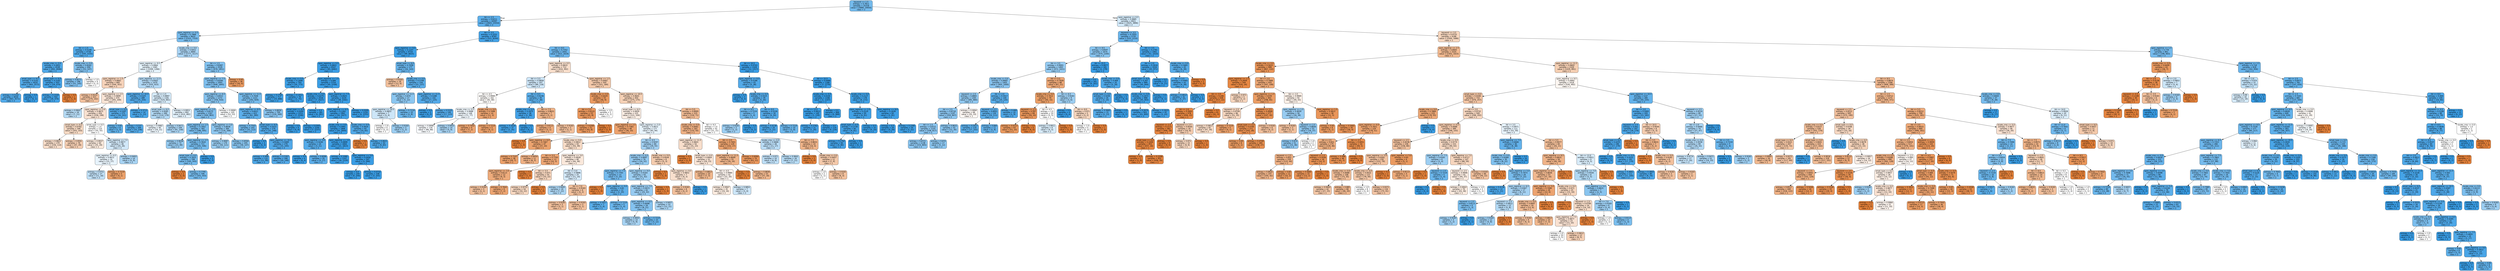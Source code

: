 digraph Tree {
node [shape=box, style="filled, rounded", color="black", fontname=helvetica] ;
edge [fontname=helvetica] ;
0 [label="keyword <= 1.5\nentropy = 0.7811\nsamples = 25318\nvalue = [5868, 19450]\nclass = 2", fillcolor="#399de5b2"] ;
1 [label="tld <= 2.5\nentropy = 0.6211\nsamples = 18397\nvalue = [2843, 15554]\nclass = 2", fillcolor="#399de5d0"] ;
0 -> 1 [labeldistance=2.5, labelangle=45, headlabel="True"] ;
2 [label="spon_registrar <= 0.5\nentropy = 0.7968\nsamples = 9632\nvalue = [2322, 7310]\nclass = 2", fillcolor="#399de5ae"] ;
1 -> 2 ;
3 [label="tld <= 1.5\nentropy = 0.5149\nsamples = 4738\nvalue = [545, 4193]\nclass = 2", fillcolor="#399de5de"] ;
2 -> 3 ;
4 [label="locate_cmp <= 0.0\nentropy = 0.4951\nsamples = 4538\nvalue = [492, 4046]\nclass = 2", fillcolor="#399de5e0"] ;
3 -> 4 ;
5 [label="email_type <= 6.0\nentropy = 0.5141\nsamples = 4035\nvalue = [463, 3572]\nclass = 2", fillcolor="#399de5de"] ;
4 -> 5 ;
6 [label="entropy = 0.5142\nsamples = 4034\nvalue = [463, 3571]\nclass = 2", fillcolor="#399de5de"] ;
5 -> 6 ;
7 [label="entropy = 0.0\nsamples = 1\nvalue = [0, 1]\nclass = 2", fillcolor="#399de5ff"] ;
5 -> 7 ;
8 [label="email_type <= 6.0\nentropy = 0.3181\nsamples = 503\nvalue = [29, 474]\nclass = 2", fillcolor="#399de5ef"] ;
4 -> 8 ;
9 [label="entropy = 0.3104\nsamples = 502\nvalue = [28, 474]\nclass = 2", fillcolor="#399de5f0"] ;
8 -> 9 ;
10 [label="entropy = 0.0\nsamples = 1\nvalue = [1, 0]\nclass = 1", fillcolor="#e58139ff"] ;
8 -> 10 ;
11 [label="locate_cmp <= 0.0\nentropy = 0.8342\nsamples = 200\nvalue = [53, 147]\nclass = 2", fillcolor="#399de5a3"] ;
3 -> 11 ;
12 [label="entropy = 0.8271\nsamples = 196\nvalue = [51, 145]\nclass = 2", fillcolor="#399de5a5"] ;
11 -> 12 ;
13 [label="entropy = 1.0\nsamples = 4\nvalue = [2, 2]\nclass = 1", fillcolor="#e5813900"] ;
11 -> 13 ;
14 [label="locate_cmp <= 0.0\nentropy = 0.9452\nsamples = 4894\nvalue = [1777, 3117]\nclass = 2", fillcolor="#399de56e"] ;
2 -> 14 ;
15 [label="spon_registrar <= 9.5\nentropy = 0.9964\nsamples = 2365\nvalue = [1099, 1266]\nclass = 2", fillcolor="#399de522"] ;
14 -> 15 ;
16 [label="spon_registrar <= 1.5\nentropy = 0.9662\nsamples = 895\nvalue = [544, 351]\nclass = 1", fillcolor="#e581395a"] ;
15 -> 16 ;
17 [label="entropy = 0.9222\nsamples = 421\nvalue = [279, 142]\nclass = 1", fillcolor="#e581397d"] ;
16 -> 17 ;
18 [label="spon_registrar <= 2.5\nentropy = 0.9899\nsamples = 474\nvalue = [265, 209]\nclass = 1", fillcolor="#e5813936"] ;
16 -> 18 ;
19 [label="entropy = 0.9641\nsamples = 18\nvalue = [7, 11]\nclass = 2", fillcolor="#399de55d"] ;
18 -> 19 ;
20 [label="spon_registrar <= 5.0\nentropy = 0.9875\nsamples = 456\nvalue = [258, 198]\nclass = 1", fillcolor="#e581393b"] ;
18 -> 20 ;
21 [label="email_type <= 6.0\nentropy = 0.9782\nsamples = 346\nvalue = [203, 143]\nclass = 1", fillcolor="#e581394b"] ;
20 -> 21 ;
22 [label="entropy = 0.9825\nsamples = 270\nvalue = [156, 114]\nclass = 1", fillcolor="#e5813945"] ;
21 -> 22 ;
23 [label="entropy = 0.9591\nsamples = 76\nvalue = [47, 29]\nclass = 1", fillcolor="#e5813962"] ;
21 -> 23 ;
24 [label="email_type <= 6.0\nentropy = 1.0\nsamples = 110\nvalue = [55, 55]\nclass = 1", fillcolor="#e5813900"] ;
20 -> 24 ;
25 [label="entropy = 0.9937\nsamples = 64\nvalue = [35, 29]\nclass = 1", fillcolor="#e581392c"] ;
24 -> 25 ;
26 [label="spon_registrar <= 7.5\nentropy = 0.9877\nsamples = 46\nvalue = [20, 26]\nclass = 2", fillcolor="#399de53b"] ;
24 -> 26 ;
27 [label="spon_registrar <= 6.5\nentropy = 0.9972\nsamples = 32\nvalue = [15, 17]\nclass = 2", fillcolor="#399de51e"] ;
26 -> 27 ;
28 [label="entropy = 0.9751\nsamples = 27\nvalue = [11, 16]\nclass = 2", fillcolor="#399de550"] ;
27 -> 28 ;
29 [label="entropy = 0.7219\nsamples = 5\nvalue = [4, 1]\nclass = 1", fillcolor="#e58139bf"] ;
27 -> 29 ;
30 [label="entropy = 0.9403\nsamples = 14\nvalue = [5, 9]\nclass = 2", fillcolor="#399de571"] ;
26 -> 30 ;
31 [label="spon_registrar <= 11.5\nentropy = 0.9563\nsamples = 1470\nvalue = [555, 915]\nclass = 2", fillcolor="#399de564"] ;
15 -> 31 ;
32 [label="spon_registrar <= 10.5\nentropy = 0.5325\nsamples = 289\nvalue = [35, 254]\nclass = 2", fillcolor="#399de5dc"] ;
31 -> 32 ;
33 [label="email_type <= 6.0\nentropy = 0.5397\nsamples = 275\nvalue = [34, 241]\nclass = 2", fillcolor="#399de5db"] ;
32 -> 33 ;
34 [label="entropy = 0.65\nsamples = 6\nvalue = [1, 5]\nclass = 2", fillcolor="#399de5cc"] ;
33 -> 34 ;
35 [label="entropy = 0.537\nsamples = 269\nvalue = [33, 236]\nclass = 2", fillcolor="#399de5db"] ;
33 -> 35 ;
36 [label="entropy = 0.3712\nsamples = 14\nvalue = [1, 13]\nclass = 2", fillcolor="#399de5eb"] ;
32 -> 36 ;
37 [label="tld <= 1.5\nentropy = 0.9897\nsamples = 1181\nvalue = [520, 661]\nclass = 2", fillcolor="#399de536"] ;
31 -> 37 ;
38 [label="email_type <= 6.0\nentropy = 0.9585\nsamples = 289\nvalue = [110, 179]\nclass = 2", fillcolor="#399de562"] ;
37 -> 38 ;
39 [label="entropy = 0.9982\nsamples = 40\nvalue = [19, 21]\nclass = 2", fillcolor="#399de518"] ;
38 -> 39 ;
40 [label="entropy = 0.9471\nsamples = 249\nvalue = [91, 158]\nclass = 2", fillcolor="#399de56c"] ;
38 -> 40 ;
41 [label="entropy = 0.9953\nsamples = 892\nvalue = [410, 482]\nclass = 2", fillcolor="#399de526"] ;
37 -> 41 ;
42 [label="tld <= 1.5\nentropy = 0.8387\nsamples = 2529\nvalue = [678, 1851]\nclass = 2", fillcolor="#399de5a2"] ;
14 -> 42 ;
43 [label="spon_registrar <= 7.5\nentropy = 0.8266\nsamples = 2493\nvalue = [648, 1845]\nclass = 2", fillcolor="#399de5a5"] ;
42 -> 43 ;
44 [label="spon_registrar <= 6.5\nentropy = 0.8553\nsamples = 1272\nvalue = [356, 916]\nclass = 2", fillcolor="#399de59c"] ;
43 -> 44 ;
45 [label="spon_registrar <= 3.5\nentropy = 0.8275\nsamples = 1167\nvalue = [304, 863]\nclass = 2", fillcolor="#399de5a5"] ;
44 -> 45 ;
46 [label="spon_registrar <= 1.5\nentropy = 0.7952\nsamples = 783\nvalue = [188, 595]\nclass = 2", fillcolor="#399de5ae"] ;
45 -> 46 ;
47 [label="entropy = 0.9038\nsamples = 72\nvalue = [23, 49]\nclass = 2", fillcolor="#399de587"] ;
46 -> 47 ;
48 [label="spon_registrar <= 2.5\nentropy = 0.7816\nsamples = 711\nvalue = [165, 546]\nclass = 2", fillcolor="#399de5b2"] ;
46 -> 48 ;
49 [label="email_type <= 6.0\nentropy = 0.7833\nsamples = 708\nvalue = [165, 543]\nclass = 2", fillcolor="#399de5b2"] ;
48 -> 49 ;
50 [label="entropy = 0.0\nsamples = 2\nvalue = [2, 0]\nclass = 1", fillcolor="#e58139ff"] ;
49 -> 50 ;
51 [label="entropy = 0.7795\nsamples = 706\nvalue = [163, 543]\nclass = 2", fillcolor="#399de5b2"] ;
49 -> 51 ;
52 [label="entropy = 0.0\nsamples = 3\nvalue = [0, 3]\nclass = 2", fillcolor="#399de5ff"] ;
48 -> 52 ;
53 [label="spon_registrar <= 5.0\nentropy = 0.8838\nsamples = 384\nvalue = [116, 268]\nclass = 2", fillcolor="#399de591"] ;
45 -> 53 ;
54 [label="entropy = 0.9087\nsamples = 179\nvalue = [58, 121]\nclass = 2", fillcolor="#399de585"] ;
53 -> 54 ;
55 [label="entropy = 0.8594\nsamples = 205\nvalue = [58, 147]\nclass = 2", fillcolor="#399de59a"] ;
53 -> 55 ;
56 [label="entropy = 0.9999\nsamples = 105\nvalue = [52, 53]\nclass = 2", fillcolor="#399de505"] ;
44 -> 56 ;
57 [label="spon_registrar <= 11.5\nentropy = 0.7936\nsamples = 1221\nvalue = [292, 929]\nclass = 2", fillcolor="#399de5af"] ;
43 -> 57 ;
58 [label="spon_registrar <= 8.5\nentropy = 0.6021\nsamples = 422\nvalue = [62, 360]\nclass = 2", fillcolor="#399de5d3"] ;
57 -> 58 ;
59 [label="entropy = 0.7543\nsamples = 143\nvalue = [31, 112]\nclass = 2", fillcolor="#399de5b8"] ;
58 -> 59 ;
60 [label="email_type <= 6.0\nentropy = 0.5033\nsamples = 279\nvalue = [31, 248]\nclass = 2", fillcolor="#399de5df"] ;
58 -> 60 ;
61 [label="entropy = 0.0\nsamples = 3\nvalue = [0, 3]\nclass = 2", fillcolor="#399de5ff"] ;
60 -> 61 ;
62 [label="spon_registrar <= 10.5\nentropy = 0.5069\nsamples = 276\nvalue = [31, 245]\nclass = 2", fillcolor="#399de5df"] ;
60 -> 62 ;
63 [label="entropy = 0.469\nsamples = 110\nvalue = [11, 99]\nclass = 2", fillcolor="#399de5e3"] ;
62 -> 63 ;
64 [label="entropy = 0.5307\nsamples = 166\nvalue = [20, 146]\nclass = 2", fillcolor="#399de5dc"] ;
62 -> 64 ;
65 [label="entropy = 0.8659\nsamples = 799\nvalue = [230, 569]\nclass = 2", fillcolor="#399de598"] ;
57 -> 65 ;
66 [label="entropy = 0.65\nsamples = 36\nvalue = [30, 6]\nclass = 1", fillcolor="#e58139cc"] ;
42 -> 66 ;
67 [label="tld <= 3.5\nentropy = 0.3252\nsamples = 8765\nvalue = [521, 8244]\nclass = 2", fillcolor="#399de5ef"] ;
1 -> 67 ;
68 [label="spon_registrar <= 9.0\nentropy = 0.1107\nsamples = 6724\nvalue = [99, 6625]\nclass = 2", fillcolor="#399de5fb"] ;
67 -> 68 ;
69 [label="spon_registrar <= 0.5\nentropy = 0.0803\nsamples = 6547\nvalue = [65, 6482]\nclass = 2", fillcolor="#399de5fc"] ;
68 -> 69 ;
70 [label="locate_cmp <= 0.0\nentropy = 0.1698\nsamples = 793\nvalue = [20, 773]\nclass = 2", fillcolor="#399de5f8"] ;
69 -> 70 ;
71 [label="entropy = 0.1765\nsamples = 717\nvalue = [19, 698]\nclass = 2", fillcolor="#399de5f8"] ;
70 -> 71 ;
72 [label="entropy = 0.1011\nsamples = 76\nvalue = [1, 75]\nclass = 2", fillcolor="#399de5fc"] ;
70 -> 72 ;
73 [label="spon_registrar <= 1.5\nentropy = 0.066\nsamples = 5754\nvalue = [45, 5709]\nclass = 2", fillcolor="#399de5fd"] ;
69 -> 73 ;
74 [label="locate_cmp <= 0.0\nentropy = 0.0275\nsamples = 2534\nvalue = [7, 2527]\nclass = 2", fillcolor="#399de5fe"] ;
73 -> 74 ;
75 [label="email_type <= 6.0\nentropy = 0.0304\nsamples = 2253\nvalue = [7, 2246]\nclass = 2", fillcolor="#399de5fe"] ;
74 -> 75 ;
76 [label="entropy = 0.0\nsamples = 9\nvalue = [0, 9]\nclass = 2", fillcolor="#399de5ff"] ;
75 -> 76 ;
77 [label="entropy = 0.0305\nsamples = 2244\nvalue = [7, 2237]\nclass = 2", fillcolor="#399de5fe"] ;
75 -> 77 ;
78 [label="entropy = 0.0\nsamples = 281\nvalue = [0, 281]\nclass = 2", fillcolor="#399de5ff"] ;
74 -> 78 ;
79 [label="spon_registrar <= 7.5\nentropy = 0.0925\nsamples = 3220\nvalue = [38, 3182]\nclass = 2", fillcolor="#399de5fc"] ;
73 -> 79 ;
80 [label="spon_registrar <= 6.5\nentropy = 0.1262\nsamples = 1961\nvalue = [34, 1927]\nclass = 2", fillcolor="#399de5fb"] ;
79 -> 80 ;
81 [label="locate_cmp <= 0.0\nentropy = 0.0991\nsamples = 1868\nvalue = [24, 1844]\nclass = 2", fillcolor="#399de5fc"] ;
80 -> 81 ;
82 [label="spon_registrar <= 3.0\nentropy = 0.5436\nsamples = 24\nvalue = [3, 21]\nclass = 2", fillcolor="#399de5db"] ;
81 -> 82 ;
83 [label="entropy = 0.0\nsamples = 4\nvalue = [0, 4]\nclass = 2", fillcolor="#399de5ff"] ;
82 -> 83 ;
84 [label="entropy = 0.6098\nsamples = 20\nvalue = [3, 17]\nclass = 2", fillcolor="#399de5d2"] ;
82 -> 84 ;
85 [label="spon_registrar <= 3.0\nentropy = 0.0899\nsamples = 1844\nvalue = [21, 1823]\nclass = 2", fillcolor="#399de5fc"] ;
81 -> 85 ;
86 [label="entropy = 0.1089\nsamples = 1247\nvalue = [18, 1229]\nclass = 2", fillcolor="#399de5fb"] ;
85 -> 86 ;
87 [label="spon_registrar <= 5.0\nentropy = 0.0456\nsamples = 597\nvalue = [3, 594]\nclass = 2", fillcolor="#399de5fe"] ;
85 -> 87 ;
88 [label="entropy = 0.0\nsamples = 259\nvalue = [0, 259]\nclass = 2", fillcolor="#399de5ff"] ;
87 -> 88 ;
89 [label="entropy = 0.0732\nsamples = 338\nvalue = [3, 335]\nclass = 2", fillcolor="#399de5fd"] ;
87 -> 89 ;
90 [label="locate_cmp <= 0.0\nentropy = 0.4924\nsamples = 93\nvalue = [10, 83]\nclass = 2", fillcolor="#399de5e0"] ;
80 -> 90 ;
91 [label="entropy = 0.0\nsamples = 1\nvalue = [1, 0]\nclass = 1", fillcolor="#e58139ff"] ;
90 -> 91 ;
92 [label="entropy = 0.4621\nsamples = 92\nvalue = [9, 83]\nclass = 2", fillcolor="#399de5e3"] ;
90 -> 92 ;
93 [label="entropy = 0.0309\nsamples = 1259\nvalue = [4, 1255]\nclass = 2", fillcolor="#399de5fe"] ;
79 -> 93 ;
94 [label="email_type <= 6.0\nentropy = 0.7058\nsamples = 177\nvalue = [34, 143]\nclass = 2", fillcolor="#399de5c2"] ;
68 -> 94 ;
95 [label="entropy = 0.9183\nsamples = 18\nvalue = [12, 6]\nclass = 1", fillcolor="#e581397f"] ;
94 -> 95 ;
96 [label="locate_cmp <= 0.0\nentropy = 0.5799\nsamples = 159\nvalue = [22, 137]\nclass = 2", fillcolor="#399de5d6"] ;
94 -> 96 ;
97 [label="spon_registrar <= 11.5\nentropy = 0.874\nsamples = 17\nvalue = [5, 12]\nclass = 2", fillcolor="#399de595"] ;
96 -> 97 ;
98 [label="spon_registrar <= 10.5\nentropy = 0.9852\nsamples = 7\nvalue = [3, 4]\nclass = 2", fillcolor="#399de540"] ;
97 -> 98 ;
99 [label="entropy = 1.0\nsamples = 4\nvalue = [2, 2]\nclass = 1", fillcolor="#e5813900"] ;
98 -> 99 ;
100 [label="entropy = 0.9183\nsamples = 3\nvalue = [1, 2]\nclass = 2", fillcolor="#399de57f"] ;
98 -> 100 ;
101 [label="entropy = 0.7219\nsamples = 10\nvalue = [2, 8]\nclass = 2", fillcolor="#399de5bf"] ;
97 -> 101 ;
102 [label="spon_registrar <= 11.5\nentropy = 0.5286\nsamples = 142\nvalue = [17, 125]\nclass = 2", fillcolor="#399de5dc"] ;
96 -> 102 ;
103 [label="entropy = 0.0\nsamples = 2\nvalue = [0, 2]\nclass = 2", fillcolor="#399de5ff"] ;
102 -> 103 ;
104 [label="entropy = 0.5335\nsamples = 140\nvalue = [17, 123]\nclass = 2", fillcolor="#399de5dc"] ;
102 -> 104 ;
105 [label="tld <= 8.5\nentropy = 0.7352\nsamples = 2041\nvalue = [422, 1619]\nclass = 2", fillcolor="#399de5bd"] ;
67 -> 105 ;
106 [label="spon_registrar <= 0.5\nentropy = 0.9833\nsamples = 712\nvalue = [410, 302]\nclass = 1", fillcolor="#e5813943"] ;
105 -> 106 ;
107 [label="tld <= 5.5\nentropy = 0.9858\nsamples = 207\nvalue = [89, 118]\nclass = 2", fillcolor="#399de53f"] ;
106 -> 107 ;
108 [label="tld <= 4.5\nentropy = 0.9999\nsamples = 162\nvalue = [82, 80]\nclass = 1", fillcolor="#e5813906"] ;
107 -> 108 ;
109 [label="locate_cmp <= 0.0\nentropy = 0.9988\nsamples = 148\nvalue = [71, 77]\nclass = 2", fillcolor="#399de514"] ;
108 -> 109 ;
110 [label="entropy = 0.9998\nsamples = 134\nvalue = [66, 68]\nclass = 2", fillcolor="#399de508"] ;
109 -> 110 ;
111 [label="entropy = 0.9403\nsamples = 14\nvalue = [5, 9]\nclass = 2", fillcolor="#399de571"] ;
109 -> 111 ;
112 [label="locate_cmp <= 0.0\nentropy = 0.7496\nsamples = 14\nvalue = [11, 3]\nclass = 1", fillcolor="#e58139b9"] ;
108 -> 112 ;
113 [label="entropy = 0.7642\nsamples = 9\nvalue = [7, 2]\nclass = 1", fillcolor="#e58139b6"] ;
112 -> 113 ;
114 [label="entropy = 0.7219\nsamples = 5\nvalue = [4, 1]\nclass = 1", fillcolor="#e58139bf"] ;
112 -> 114 ;
115 [label="tld <= 6.5\nentropy = 0.6236\nsamples = 45\nvalue = [7, 38]\nclass = 2", fillcolor="#399de5d0"] ;
107 -> 115 ;
116 [label="locate_cmp <= 0.0\nentropy = 0.2975\nsamples = 38\nvalue = [2, 36]\nclass = 2", fillcolor="#399de5f1"] ;
115 -> 116 ;
117 [label="entropy = 0.3034\nsamples = 37\nvalue = [2, 35]\nclass = 2", fillcolor="#399de5f0"] ;
116 -> 117 ;
118 [label="entropy = 0.0\nsamples = 1\nvalue = [0, 1]\nclass = 2", fillcolor="#399de5ff"] ;
116 -> 118 ;
119 [label="tld <= 7.5\nentropy = 0.8631\nsamples = 7\nvalue = [5, 2]\nclass = 1", fillcolor="#e5813999"] ;
115 -> 119 ;
120 [label="entropy = 0.8113\nsamples = 4\nvalue = [3, 1]\nclass = 1", fillcolor="#e58139aa"] ;
119 -> 120 ;
121 [label="entropy = 0.9183\nsamples = 3\nvalue = [2, 1]\nclass = 1", fillcolor="#e581397f"] ;
119 -> 121 ;
122 [label="spon_registrar <= 1.5\nentropy = 0.9462\nsamples = 505\nvalue = [321, 184]\nclass = 1", fillcolor="#e581396d"] ;
106 -> 122 ;
123 [label="locate_cmp <= 0.0\nentropy = 0.6429\nsamples = 55\nvalue = [46, 9]\nclass = 1", fillcolor="#e58139cd"] ;
122 -> 123 ;
124 [label="tld <= 5.5\nentropy = 0.6122\nsamples = 53\nvalue = [45, 8]\nclass = 1", fillcolor="#e58139d2"] ;
123 -> 124 ;
125 [label="entropy = 0.6268\nsamples = 51\nvalue = [43, 8]\nclass = 1", fillcolor="#e58139d0"] ;
124 -> 125 ;
126 [label="entropy = 0.0\nsamples = 2\nvalue = [2, 0]\nclass = 1", fillcolor="#e58139ff"] ;
124 -> 126 ;
127 [label="entropy = 1.0\nsamples = 2\nvalue = [1, 1]\nclass = 1", fillcolor="#e5813900"] ;
123 -> 127 ;
128 [label="spon_registrar <= 10.5\nentropy = 0.9641\nsamples = 450\nvalue = [275, 175]\nclass = 1", fillcolor="#e581395d"] ;
122 -> 128 ;
129 [label="email_type <= 6.0\nentropy = 0.9959\nsamples = 225\nvalue = [121, 104]\nclass = 1", fillcolor="#e5813924"] ;
128 -> 129 ;
130 [label="spon_registrar <= 2.5\nentropy = 0.7383\nsamples = 48\nvalue = [38, 10]\nclass = 1", fillcolor="#e58139bc"] ;
129 -> 130 ;
131 [label="entropy = 0.0\nsamples = 1\nvalue = [1, 0]\nclass = 1", fillcolor="#e58139ff"] ;
130 -> 131 ;
132 [label="spon_registrar <= 6.0\nentropy = 0.7467\nsamples = 47\nvalue = [37, 10]\nclass = 1", fillcolor="#e58139ba"] ;
130 -> 132 ;
133 [label="entropy = 0.7107\nsamples = 36\nvalue = [29, 7]\nclass = 1", fillcolor="#e58139c1"] ;
132 -> 133 ;
134 [label="entropy = 0.8454\nsamples = 11\nvalue = [8, 3]\nclass = 1", fillcolor="#e581399f"] ;
132 -> 134 ;
135 [label="spon_registrar <= 5.0\nentropy = 0.9972\nsamples = 177\nvalue = [83, 94]\nclass = 2", fillcolor="#399de51e"] ;
129 -> 135 ;
136 [label="locate_cmp <= 0.0\nentropy = 0.9812\nsamples = 93\nvalue = [54, 39]\nclass = 1", fillcolor="#e5813947"] ;
135 -> 136 ;
137 [label="tld <= 5.5\nentropy = 0.7793\nsamples = 13\nvalue = [10, 3]\nclass = 1", fillcolor="#e58139b3"] ;
136 -> 137 ;
138 [label="spon_registrar <= 3.0\nentropy = 0.8113\nsamples = 12\nvalue = [9, 3]\nclass = 1", fillcolor="#e58139aa"] ;
137 -> 138 ;
139 [label="entropy = 0.9183\nsamples = 3\nvalue = [2, 1]\nclass = 1", fillcolor="#e581397f"] ;
138 -> 139 ;
140 [label="entropy = 0.7642\nsamples = 9\nvalue = [7, 2]\nclass = 1", fillcolor="#e58139b6"] ;
138 -> 140 ;
141 [label="entropy = 0.0\nsamples = 1\nvalue = [1, 0]\nclass = 1", fillcolor="#e58139ff"] ;
137 -> 141 ;
142 [label="spon_registrar <= 3.0\nentropy = 0.9928\nsamples = 80\nvalue = [44, 36]\nclass = 1", fillcolor="#e581392e"] ;
136 -> 142 ;
143 [label="tld <= 5.5\nentropy = 0.971\nsamples = 55\nvalue = [33, 22]\nclass = 1", fillcolor="#e5813955"] ;
142 -> 143 ;
144 [label="entropy = 0.9751\nsamples = 54\nvalue = [32, 22]\nclass = 1", fillcolor="#e5813950"] ;
143 -> 144 ;
145 [label="entropy = 0.0\nsamples = 1\nvalue = [1, 0]\nclass = 1", fillcolor="#e58139ff"] ;
143 -> 145 ;
146 [label="tld <= 5.0\nentropy = 0.9896\nsamples = 25\nvalue = [11, 14]\nclass = 2", fillcolor="#399de537"] ;
142 -> 146 ;
147 [label="entropy = 0.9495\nsamples = 19\nvalue = [7, 12]\nclass = 2", fillcolor="#399de56a"] ;
146 -> 147 ;
148 [label="tld <= 7.0\nentropy = 0.9183\nsamples = 6\nvalue = [4, 2]\nclass = 1", fillcolor="#e581397f"] ;
146 -> 148 ;
149 [label="entropy = 0.9183\nsamples = 3\nvalue = [2, 1]\nclass = 1", fillcolor="#e581397f"] ;
148 -> 149 ;
150 [label="entropy = 0.9183\nsamples = 3\nvalue = [2, 1]\nclass = 1", fillcolor="#e581397f"] ;
148 -> 150 ;
151 [label="tld <= 4.5\nentropy = 0.9297\nsamples = 84\nvalue = [29, 55]\nclass = 2", fillcolor="#399de579"] ;
135 -> 151 ;
152 [label="locate_cmp <= 0.0\nentropy = 0.8997\nsamples = 76\nvalue = [24, 52]\nclass = 2", fillcolor="#399de589"] ;
151 -> 152 ;
153 [label="spon_registrar <= 7.5\nentropy = 0.7793\nsamples = 13\nvalue = [3, 10]\nclass = 2", fillcolor="#399de5b3"] ;
152 -> 153 ;
154 [label="entropy = 0.0\nsamples = 1\nvalue = [1, 0]\nclass = 1", fillcolor="#e58139ff"] ;
153 -> 154 ;
155 [label="spon_registrar <= 9.0\nentropy = 0.65\nsamples = 12\nvalue = [2, 10]\nclass = 2", fillcolor="#399de5cc"] ;
153 -> 155 ;
156 [label="entropy = 0.5917\nsamples = 7\nvalue = [1, 6]\nclass = 2", fillcolor="#399de5d4"] ;
155 -> 156 ;
157 [label="entropy = 0.7219\nsamples = 5\nvalue = [1, 4]\nclass = 2", fillcolor="#399de5bf"] ;
155 -> 157 ;
158 [label="spon_registrar <= 9.0\nentropy = 0.9183\nsamples = 63\nvalue = [21, 42]\nclass = 2", fillcolor="#399de57f"] ;
152 -> 158 ;
159 [label="spon_registrar <= 7.5\nentropy = 0.9072\nsamples = 62\nvalue = [20, 42]\nclass = 2", fillcolor="#399de586"] ;
158 -> 159 ;
160 [label="spon_registrar <= 6.5\nentropy = 0.8498\nsamples = 29\nvalue = [8, 21]\nclass = 2", fillcolor="#399de59e"] ;
159 -> 160 ;
161 [label="entropy = 0.9403\nsamples = 14\nvalue = [5, 9]\nclass = 2", fillcolor="#399de571"] ;
160 -> 161 ;
162 [label="entropy = 0.7219\nsamples = 15\nvalue = [3, 12]\nclass = 2", fillcolor="#399de5bf"] ;
160 -> 162 ;
163 [label="entropy = 0.9457\nsamples = 33\nvalue = [12, 21]\nclass = 2", fillcolor="#399de56d"] ;
159 -> 163 ;
164 [label="entropy = 0.0\nsamples = 1\nvalue = [1, 0]\nclass = 1", fillcolor="#e58139ff"] ;
158 -> 164 ;
165 [label="locate_cmp <= 0.0\nentropy = 0.9544\nsamples = 8\nvalue = [5, 3]\nclass = 1", fillcolor="#e5813966"] ;
151 -> 165 ;
166 [label="entropy = 0.0\nsamples = 1\nvalue = [1, 0]\nclass = 1", fillcolor="#e58139ff"] ;
165 -> 166 ;
167 [label="spon_registrar <= 9.5\nentropy = 0.9852\nsamples = 7\nvalue = [4, 3]\nclass = 1", fillcolor="#e5813940"] ;
165 -> 167 ;
168 [label="entropy = 0.9183\nsamples = 6\nvalue = [4, 2]\nclass = 1", fillcolor="#e581397f"] ;
167 -> 168 ;
169 [label="entropy = 0.0\nsamples = 1\nvalue = [0, 1]\nclass = 2", fillcolor="#399de5ff"] ;
167 -> 169 ;
170 [label="tld <= 5.5\nentropy = 0.8995\nsamples = 225\nvalue = [154, 71]\nclass = 1", fillcolor="#e5813989"] ;
128 -> 170 ;
171 [label="locate_cmp <= 0.0\nentropy = 0.8461\nsamples = 183\nvalue = [133, 50]\nclass = 1", fillcolor="#e581399f"] ;
170 -> 171 ;
172 [label="spon_registrar <= 11.5\nentropy = 0.9841\nsamples = 54\nvalue = [31, 23]\nclass = 1", fillcolor="#e5813942"] ;
171 -> 172 ;
173 [label="entropy = 0.0\nsamples = 2\nvalue = [2, 0]\nclass = 1", fillcolor="#e58139ff"] ;
172 -> 173 ;
174 [label="email_type <= 6.0\nentropy = 0.9904\nsamples = 52\nvalue = [29, 23]\nclass = 1", fillcolor="#e5813935"] ;
172 -> 174 ;
175 [label="entropy = 0.8813\nsamples = 10\nvalue = [7, 3]\nclass = 1", fillcolor="#e5813992"] ;
174 -> 175 ;
176 [label="tld <= 4.5\nentropy = 0.9984\nsamples = 42\nvalue = [22, 20]\nclass = 1", fillcolor="#e5813917"] ;
174 -> 176 ;
177 [label="entropy = 0.9947\nsamples = 35\nvalue = [19, 16]\nclass = 1", fillcolor="#e5813928"] ;
176 -> 177 ;
178 [label="entropy = 0.9852\nsamples = 7\nvalue = [3, 4]\nclass = 2", fillcolor="#399de540"] ;
176 -> 178 ;
179 [label="tld <= 4.5\nentropy = 0.7401\nsamples = 129\nvalue = [102, 27]\nclass = 1", fillcolor="#e58139bb"] ;
171 -> 179 ;
180 [label="spon_registrar <= 11.5\nentropy = 0.8699\nsamples = 55\nvalue = [39, 16]\nclass = 1", fillcolor="#e5813996"] ;
179 -> 180 ;
181 [label="entropy = 0.0\nsamples = 2\nvalue = [2, 0]\nclass = 1", fillcolor="#e58139ff"] ;
180 -> 181 ;
182 [label="entropy = 0.8836\nsamples = 53\nvalue = [37, 16]\nclass = 1", fillcolor="#e5813991"] ;
180 -> 182 ;
183 [label="entropy = 0.6064\nsamples = 74\nvalue = [63, 11]\nclass = 1", fillcolor="#e58139d2"] ;
179 -> 183 ;
184 [label="tld <= 6.5\nentropy = 1.0\nsamples = 42\nvalue = [21, 21]\nclass = 1", fillcolor="#e5813900"] ;
170 -> 184 ;
185 [label="locate_cmp <= 0.0\nentropy = 0.9666\nsamples = 28\nvalue = [11, 17]\nclass = 2", fillcolor="#399de55a"] ;
184 -> 185 ;
186 [label="entropy = 0.971\nsamples = 10\nvalue = [4, 6]\nclass = 2", fillcolor="#399de555"] ;
185 -> 186 ;
187 [label="entropy = 0.9641\nsamples = 18\nvalue = [7, 11]\nclass = 2", fillcolor="#399de55d"] ;
185 -> 187 ;
188 [label="tld <= 7.5\nentropy = 0.8631\nsamples = 14\nvalue = [10, 4]\nclass = 1", fillcolor="#e5813999"] ;
184 -> 188 ;
189 [label="entropy = 0.0\nsamples = 3\nvalue = [3, 0]\nclass = 1", fillcolor="#e58139ff"] ;
188 -> 189 ;
190 [label="locate_cmp <= 0.0\nentropy = 0.9457\nsamples = 11\nvalue = [7, 4]\nclass = 1", fillcolor="#e581396d"] ;
188 -> 190 ;
191 [label="entropy = 1.0\nsamples = 2\nvalue = [1, 1]\nclass = 1", fillcolor="#e5813900"] ;
190 -> 191 ;
192 [label="entropy = 0.9183\nsamples = 9\nvalue = [6, 3]\nclass = 1", fillcolor="#e581397f"] ;
190 -> 192 ;
193 [label="tld <= 10.5\nentropy = 0.0743\nsamples = 1329\nvalue = [12, 1317]\nclass = 2", fillcolor="#399de5fd"] ;
105 -> 193 ;
194 [label="spon_registrar <= 6.0\nentropy = 0.5186\nsamples = 43\nvalue = [5, 38]\nclass = 2", fillcolor="#399de5dd"] ;
193 -> 194 ;
195 [label="entropy = 0.0\nsamples = 4\nvalue = [0, 4]\nclass = 2", fillcolor="#399de5ff"] ;
194 -> 195 ;
196 [label="locate_cmp <= 0.0\nentropy = 0.5525\nsamples = 39\nvalue = [5, 34]\nclass = 2", fillcolor="#399de5da"] ;
194 -> 196 ;
197 [label="tld <= 9.5\nentropy = 0.7219\nsamples = 5\nvalue = [1, 4]\nclass = 2", fillcolor="#399de5bf"] ;
196 -> 197 ;
198 [label="entropy = 0.9183\nsamples = 3\nvalue = [1, 2]\nclass = 2", fillcolor="#399de57f"] ;
197 -> 198 ;
199 [label="entropy = 0.0\nsamples = 2\nvalue = [0, 2]\nclass = 2", fillcolor="#399de5ff"] ;
197 -> 199 ;
200 [label="tld <= 9.5\nentropy = 0.5226\nsamples = 34\nvalue = [4, 30]\nclass = 2", fillcolor="#399de5dd"] ;
196 -> 200 ;
201 [label="entropy = 0.4138\nsamples = 24\nvalue = [2, 22]\nclass = 2", fillcolor="#399de5e8"] ;
200 -> 201 ;
202 [label="entropy = 0.7219\nsamples = 10\nvalue = [2, 8]\nclass = 2", fillcolor="#399de5bf"] ;
200 -> 202 ;
203 [label="tld <= 15.5\nentropy = 0.0488\nsamples = 1286\nvalue = [7, 1279]\nclass = 2", fillcolor="#399de5fe"] ;
193 -> 203 ;
204 [label="locate_cmp <= 0.0\nentropy = 0.0104\nsamples = 1108\nvalue = [1, 1107]\nclass = 2", fillcolor="#399de5ff"] ;
203 -> 204 ;
205 [label="tld <= 13.5\nentropy = 0.0612\nsamples = 140\nvalue = [1, 139]\nclass = 2", fillcolor="#399de5fd"] ;
204 -> 205 ;
206 [label="entropy = 0.2762\nsamples = 21\nvalue = [1, 20]\nclass = 2", fillcolor="#399de5f2"] ;
205 -> 206 ;
207 [label="entropy = 0.0\nsamples = 119\nvalue = [0, 119]\nclass = 2", fillcolor="#399de5ff"] ;
205 -> 207 ;
208 [label="entropy = 0.0\nsamples = 968\nvalue = [0, 968]\nclass = 2", fillcolor="#399de5ff"] ;
204 -> 208 ;
209 [label="locate_cmp <= 0.0\nentropy = 0.2127\nsamples = 178\nvalue = [6, 172]\nclass = 2", fillcolor="#399de5f6"] ;
203 -> 209 ;
210 [label="spon_registrar <= 2.0\nentropy = 0.2519\nsamples = 95\nvalue = [4, 91]\nclass = 2", fillcolor="#399de5f4"] ;
209 -> 210 ;
211 [label="email_type <= 6.0\nentropy = 0.2738\nsamples = 85\nvalue = [4, 81]\nclass = 2", fillcolor="#399de5f2"] ;
210 -> 211 ;
212 [label="entropy = 0.2762\nsamples = 84\nvalue = [4, 80]\nclass = 2", fillcolor="#399de5f2"] ;
211 -> 212 ;
213 [label="entropy = 0.0\nsamples = 1\nvalue = [0, 1]\nclass = 2", fillcolor="#399de5ff"] ;
211 -> 213 ;
214 [label="entropy = 0.0\nsamples = 10\nvalue = [0, 10]\nclass = 2", fillcolor="#399de5ff"] ;
210 -> 214 ;
215 [label="spon_registrar <= 8.0\nentropy = 0.1639\nsamples = 83\nvalue = [2, 81]\nclass = 2", fillcolor="#399de5f9"] ;
209 -> 215 ;
216 [label="entropy = 0.0\nsamples = 29\nvalue = [0, 29]\nclass = 2", fillcolor="#399de5ff"] ;
215 -> 216 ;
217 [label="entropy = 0.2285\nsamples = 54\nvalue = [2, 52]\nclass = 2", fillcolor="#399de5f5"] ;
215 -> 217 ;
218 [label="spon_registrar <= 0.5\nentropy = 0.9885\nsamples = 6921\nvalue = [3025, 3896]\nclass = 2", fillcolor="#399de539"] ;
0 -> 218 [labeldistance=2.5, labelangle=-45, headlabel="False"] ;
219 [label="keyword <= 3.5\nentropy = 0.7055\nsamples = 2735\nvalue = [525, 2210]\nclass = 2", fillcolor="#399de5c2"] ;
218 -> 219 ;
220 [label="tld <= 9.5\nentropy = 0.8597\nsamples = 1674\nvalue = [474, 1200]\nclass = 2", fillcolor="#399de59a"] ;
219 -> 220 ;
221 [label="tld <= 3.5\nentropy = 0.9001\nsamples = 1493\nvalue = [472, 1021]\nclass = 2", fillcolor="#399de589"] ;
220 -> 221 ;
222 [label="locate_cmp <= 0.0\nentropy = 0.8665\nsamples = 1405\nvalue = [405, 1000]\nclass = 2", fillcolor="#399de598"] ;
221 -> 222 ;
223 [label="keyword <= 2.5\nentropy = 0.8865\nsamples = 1265\nvalue = [385, 880]\nclass = 2", fillcolor="#399de58f"] ;
222 -> 223 ;
224 [label="tld <= 2.5\nentropy = 0.8718\nsamples = 1197\nvalue = [350, 847]\nclass = 2", fillcolor="#399de596"] ;
223 -> 224 ;
225 [label="tld <= 1.5\nentropy = 0.8721\nsamples = 1155\nvalue = [338, 817]\nclass = 2", fillcolor="#399de596"] ;
224 -> 225 ;
226 [label="entropy = 0.8721\nsamples = 1138\nvalue = [333, 805]\nclass = 2", fillcolor="#399de596"] ;
225 -> 226 ;
227 [label="entropy = 0.874\nsamples = 17\nvalue = [5, 12]\nclass = 2", fillcolor="#399de595"] ;
225 -> 227 ;
228 [label="entropy = 0.8631\nsamples = 42\nvalue = [12, 30]\nclass = 2", fillcolor="#399de599"] ;
224 -> 228 ;
229 [label="entropy = 0.9994\nsamples = 68\nvalue = [35, 33]\nclass = 1", fillcolor="#e581390f"] ;
223 -> 229 ;
230 [label="tld <= 2.0\nentropy = 0.5917\nsamples = 140\nvalue = [20, 120]\nclass = 2", fillcolor="#399de5d4"] ;
222 -> 230 ;
231 [label="keyword <= 2.5\nentropy = 0.6001\nsamples = 130\nvalue = [19, 111]\nclass = 2", fillcolor="#399de5d3"] ;
230 -> 231 ;
232 [label="entropy = 0.5917\nsamples = 119\nvalue = [17, 102]\nclass = 2", fillcolor="#399de5d4"] ;
231 -> 232 ;
233 [label="entropy = 0.684\nsamples = 11\nvalue = [2, 9]\nclass = 2", fillcolor="#399de5c6"] ;
231 -> 233 ;
234 [label="entropy = 0.469\nsamples = 10\nvalue = [1, 9]\nclass = 2", fillcolor="#399de5e3"] ;
230 -> 234 ;
235 [label="tld <= 5.5\nentropy = 0.7928\nsamples = 88\nvalue = [67, 21]\nclass = 1", fillcolor="#e58139af"] ;
221 -> 235 ;
236 [label="locate_cmp <= 0.0\nentropy = 0.7012\nsamples = 79\nvalue = [64, 15]\nclass = 1", fillcolor="#e58139c3"] ;
235 -> 236 ;
237 [label="keyword <= 2.5\nentropy = 0.597\nsamples = 69\nvalue = [59, 10]\nclass = 1", fillcolor="#e58139d4"] ;
236 -> 237 ;
238 [label="entropy = 0.6313\nsamples = 63\nvalue = [53, 10]\nclass = 1", fillcolor="#e58139cf"] ;
237 -> 238 ;
239 [label="entropy = 0.0\nsamples = 6\nvalue = [6, 0]\nclass = 1", fillcolor="#e58139ff"] ;
237 -> 239 ;
240 [label="tld <= 4.5\nentropy = 1.0\nsamples = 10\nvalue = [5, 5]\nclass = 1", fillcolor="#e5813900"] ;
236 -> 240 ;
241 [label="entropy = 0.9911\nsamples = 9\nvalue = [4, 5]\nclass = 2", fillcolor="#399de533"] ;
240 -> 241 ;
242 [label="entropy = 0.0\nsamples = 1\nvalue = [1, 0]\nclass = 1", fillcolor="#e58139ff"] ;
240 -> 242 ;
243 [label="tld <= 6.5\nentropy = 0.9183\nsamples = 9\nvalue = [3, 6]\nclass = 2", fillcolor="#399de57f"] ;
235 -> 243 ;
244 [label="entropy = 0.0\nsamples = 4\nvalue = [0, 4]\nclass = 2", fillcolor="#399de5ff"] ;
243 -> 244 ;
245 [label="tld <= 8.0\nentropy = 0.971\nsamples = 5\nvalue = [3, 2]\nclass = 1", fillcolor="#e5813955"] ;
243 -> 245 ;
246 [label="entropy = 1.0\nsamples = 4\nvalue = [2, 2]\nclass = 1", fillcolor="#e5813900"] ;
245 -> 246 ;
247 [label="entropy = 0.0\nsamples = 1\nvalue = [1, 0]\nclass = 1", fillcolor="#e58139ff"] ;
245 -> 247 ;
248 [label="tld <= 15.5\nentropy = 0.0877\nsamples = 181\nvalue = [2, 179]\nclass = 2", fillcolor="#399de5fc"] ;
220 -> 248 ;
249 [label="entropy = 0.0\nsamples = 161\nvalue = [0, 161]\nclass = 2", fillcolor="#399de5ff"] ;
248 -> 249 ;
250 [label="locate_cmp <= 0.0\nentropy = 0.469\nsamples = 20\nvalue = [2, 18]\nclass = 2", fillcolor="#399de5e3"] ;
248 -> 250 ;
251 [label="email_type <= 6.0\nentropy = 0.5436\nsamples = 16\nvalue = [2, 14]\nclass = 2", fillcolor="#399de5db"] ;
250 -> 251 ;
252 [label="entropy = 0.5665\nsamples = 15\nvalue = [2, 13]\nclass = 2", fillcolor="#399de5d8"] ;
251 -> 252 ;
253 [label="entropy = 0.0\nsamples = 1\nvalue = [0, 1]\nclass = 2", fillcolor="#399de5ff"] ;
251 -> 253 ;
254 [label="entropy = 0.0\nsamples = 4\nvalue = [0, 4]\nclass = 2", fillcolor="#399de5ff"] ;
250 -> 254 ;
255 [label="tld <= 3.5\nentropy = 0.2781\nsamples = 1061\nvalue = [51, 1010]\nclass = 2", fillcolor="#399de5f2"] ;
219 -> 255 ;
256 [label="tld <= 2.0\nentropy = 0.2616\nsamples = 1016\nvalue = [45, 971]\nclass = 2", fillcolor="#399de5f3"] ;
255 -> 256 ;
257 [label="email_type <= 6.0\nentropy = 0.267\nsamples = 989\nvalue = [45, 944]\nclass = 2", fillcolor="#399de5f3"] ;
256 -> 257 ;
258 [label="locate_cmp <= 0.0\nentropy = 0.2672\nsamples = 988\nvalue = [45, 943]\nclass = 2", fillcolor="#399de5f3"] ;
257 -> 258 ;
259 [label="entropy = 0.2674\nsamples = 943\nvalue = [43, 900]\nclass = 2", fillcolor="#399de5f3"] ;
258 -> 259 ;
260 [label="entropy = 0.2623\nsamples = 45\nvalue = [2, 43]\nclass = 2", fillcolor="#399de5f3"] ;
258 -> 260 ;
261 [label="entropy = 0.0\nsamples = 1\nvalue = [0, 1]\nclass = 2", fillcolor="#399de5ff"] ;
257 -> 261 ;
262 [label="entropy = 0.0\nsamples = 27\nvalue = [0, 27]\nclass = 2", fillcolor="#399de5ff"] ;
256 -> 262 ;
263 [label="locate_cmp <= 0.0\nentropy = 0.5665\nsamples = 45\nvalue = [6, 39]\nclass = 2", fillcolor="#399de5d8"] ;
255 -> 263 ;
264 [label="tld <= 5.5\nentropy = 0.4465\nsamples = 43\nvalue = [4, 39]\nclass = 2", fillcolor="#399de5e5"] ;
263 -> 264 ;
265 [label="entropy = 0.4612\nsamples = 41\nvalue = [4, 37]\nclass = 2", fillcolor="#399de5e3"] ;
264 -> 265 ;
266 [label="entropy = 0.0\nsamples = 2\nvalue = [0, 2]\nclass = 2", fillcolor="#399de5ff"] ;
264 -> 266 ;
267 [label="entropy = 0.0\nsamples = 2\nvalue = [2, 0]\nclass = 1", fillcolor="#e58139ff"] ;
263 -> 267 ;
268 [label="keyword <= 3.5\nentropy = 0.9725\nsamples = 4186\nvalue = [2500, 1686]\nclass = 1", fillcolor="#e5813953"] ;
218 -> 268 ;
269 [label="spon_registrar <= 2.5\nentropy = 0.8905\nsamples = 3325\nvalue = [2302, 1023]\nclass = 1", fillcolor="#e581398e"] ;
268 -> 269 ;
270 [label="locate_cmp <= 0.0\nentropy = 0.5633\nsamples = 999\nvalue = [867, 132]\nclass = 1", fillcolor="#e58139d8"] ;
269 -> 270 ;
271 [label="spon_registrar <= 1.5\nentropy = 0.2609\nsamples = 544\nvalue = [520, 24]\nclass = 1", fillcolor="#e58139f3"] ;
270 -> 271 ;
272 [label="tld <= 3.5\nentropy = 0.246\nsamples = 539\nvalue = [517, 22]\nclass = 1", fillcolor="#e58139f4"] ;
271 -> 272 ;
273 [label="tld <= 2.0\nentropy = 0.2693\nsamples = 478\nvalue = [456, 22]\nclass = 1", fillcolor="#e58139f3"] ;
272 -> 273 ;
274 [label="keyword <= 2.5\nentropy = 0.2171\nsamples = 462\nvalue = [446, 16]\nclass = 1", fillcolor="#e58139f6"] ;
273 -> 274 ;
275 [label="email_type <= 6.0\nentropy = 0.2204\nsamples = 453\nvalue = [437, 16]\nclass = 1", fillcolor="#e58139f6"] ;
274 -> 275 ;
276 [label="entropy = 0.0\nsamples = 1\nvalue = [1, 0]\nclass = 1", fillcolor="#e58139ff"] ;
275 -> 276 ;
277 [label="entropy = 0.2208\nsamples = 452\nvalue = [436, 16]\nclass = 1", fillcolor="#e58139f6"] ;
275 -> 277 ;
278 [label="entropy = 0.0\nsamples = 9\nvalue = [9, 0]\nclass = 1", fillcolor="#e58139ff"] ;
274 -> 278 ;
279 [label="keyword <= 2.5\nentropy = 0.9544\nsamples = 16\nvalue = [10, 6]\nclass = 1", fillcolor="#e5813966"] ;
273 -> 279 ;
280 [label="entropy = 0.971\nsamples = 15\nvalue = [9, 6]\nclass = 1", fillcolor="#e5813955"] ;
279 -> 280 ;
281 [label="entropy = 0.0\nsamples = 1\nvalue = [1, 0]\nclass = 1", fillcolor="#e58139ff"] ;
279 -> 281 ;
282 [label="entropy = 0.0\nsamples = 61\nvalue = [61, 0]\nclass = 1", fillcolor="#e58139ff"] ;
272 -> 282 ;
283 [label="entropy = 0.971\nsamples = 5\nvalue = [3, 2]\nclass = 1", fillcolor="#e5813955"] ;
271 -> 283 ;
284 [label="tld <= 2.0\nentropy = 0.7906\nsamples = 455\nvalue = [347, 108]\nclass = 1", fillcolor="#e58139b0"] ;
270 -> 284 ;
285 [label="spon_registrar <= 1.5\nentropy = 0.678\nsamples = 363\nvalue = [298, 65]\nclass = 1", fillcolor="#e58139c7"] ;
284 -> 285 ;
286 [label="keyword <= 2.5\nentropy = 0.9749\nsamples = 86\nvalue = [51, 35]\nclass = 1", fillcolor="#e5813950"] ;
285 -> 286 ;
287 [label="entropy = 0.9813\nsamples = 81\nvalue = [47, 34]\nclass = 1", fillcolor="#e5813947"] ;
286 -> 287 ;
288 [label="entropy = 0.7219\nsamples = 5\nvalue = [4, 1]\nclass = 1", fillcolor="#e58139bf"] ;
286 -> 288 ;
289 [label="keyword <= 2.5\nentropy = 0.4948\nsamples = 277\nvalue = [247, 30]\nclass = 1", fillcolor="#e58139e0"] ;
285 -> 289 ;
290 [label="email_type <= 6.0\nentropy = 0.4794\nsamples = 271\nvalue = [243, 28]\nclass = 1", fillcolor="#e58139e2"] ;
289 -> 290 ;
291 [label="entropy = 0.65\nsamples = 6\nvalue = [5, 1]\nclass = 1", fillcolor="#e58139cc"] ;
290 -> 291 ;
292 [label="entropy = 0.4749\nsamples = 265\nvalue = [238, 27]\nclass = 1", fillcolor="#e58139e2"] ;
290 -> 292 ;
293 [label="entropy = 0.9183\nsamples = 6\nvalue = [4, 2]\nclass = 1", fillcolor="#e581397f"] ;
289 -> 293 ;
294 [label="tld <= 3.5\nentropy = 0.9969\nsamples = 92\nvalue = [49, 43]\nclass = 1", fillcolor="#e581391f"] ;
284 -> 294 ;
295 [label="spon_registrar <= 1.5\nentropy = 0.9059\nsamples = 56\nvalue = [18, 38]\nclass = 2", fillcolor="#399de586"] ;
294 -> 295 ;
296 [label="entropy = 0.9183\nsamples = 3\nvalue = [2, 1]\nclass = 1", fillcolor="#e581397f"] ;
295 -> 296 ;
297 [label="keyword <= 2.5\nentropy = 0.8836\nsamples = 53\nvalue = [16, 37]\nclass = 2", fillcolor="#399de591"] ;
295 -> 297 ;
298 [label="entropy = 0.874\nsamples = 51\nvalue = [15, 36]\nclass = 2", fillcolor="#399de595"] ;
297 -> 298 ;
299 [label="entropy = 1.0\nsamples = 2\nvalue = [1, 1]\nclass = 1", fillcolor="#e5813900"] ;
297 -> 299 ;
300 [label="spon_registrar <= 1.5\nentropy = 0.5813\nsamples = 36\nvalue = [31, 5]\nclass = 1", fillcolor="#e58139d6"] ;
294 -> 300 ;
301 [label="entropy = 0.65\nsamples = 6\nvalue = [5, 1]\nclass = 1", fillcolor="#e58139cc"] ;
300 -> 301 ;
302 [label="entropy = 0.5665\nsamples = 30\nvalue = [26, 4]\nclass = 1", fillcolor="#e58139d8"] ;
300 -> 302 ;
303 [label="spon_registrar <= 11.5\nentropy = 0.9602\nsamples = 2326\nvalue = [1435, 891]\nclass = 1", fillcolor="#e5813961"] ;
269 -> 303 ;
304 [label="spon_registrar <= 9.5\nentropy = 0.9992\nsamples = 1018\nvalue = [526, 492]\nclass = 1", fillcolor="#e5813910"] ;
303 -> 304 ;
305 [label="email_type <= 6.0\nentropy = 0.9346\nsamples = 733\nvalue = [476, 257]\nclass = 1", fillcolor="#e5813975"] ;
304 -> 305 ;
306 [label="locate_cmp <= 0.0\nentropy = 0.7884\nsamples = 233\nvalue = [178, 55]\nclass = 1", fillcolor="#e58139b0"] ;
305 -> 306 ;
307 [label="spon_registrar <= 6.0\nentropy = 0.7651\nsamples = 229\nvalue = [178, 51]\nclass = 1", fillcolor="#e58139b6"] ;
306 -> 307 ;
308 [label="tld <= 2.5\nentropy = 0.831\nsamples = 175\nvalue = [129, 46]\nclass = 1", fillcolor="#e58139a4"] ;
307 -> 308 ;
309 [label="keyword <= 2.5\nentropy = 0.851\nsamples = 159\nvalue = [115, 44]\nclass = 1", fillcolor="#e581399d"] ;
308 -> 309 ;
310 [label="entropy = 0.8631\nsamples = 147\nvalue = [105, 42]\nclass = 1", fillcolor="#e5813999"] ;
309 -> 310 ;
311 [label="entropy = 0.65\nsamples = 12\nvalue = [10, 2]\nclass = 1", fillcolor="#e58139cc"] ;
309 -> 311 ;
312 [label="keyword <= 2.5\nentropy = 0.5436\nsamples = 16\nvalue = [14, 2]\nclass = 1", fillcolor="#e58139db"] ;
308 -> 312 ;
313 [label="entropy = 0.5665\nsamples = 15\nvalue = [13, 2]\nclass = 1", fillcolor="#e58139d8"] ;
312 -> 313 ;
314 [label="entropy = 0.0\nsamples = 1\nvalue = [1, 0]\nclass = 1", fillcolor="#e58139ff"] ;
312 -> 314 ;
315 [label="tld <= 2.5\nentropy = 0.4451\nsamples = 54\nvalue = [49, 5]\nclass = 1", fillcolor="#e58139e5"] ;
307 -> 315 ;
316 [label="entropy = 0.496\nsamples = 46\nvalue = [41, 5]\nclass = 1", fillcolor="#e58139e0"] ;
315 -> 316 ;
317 [label="entropy = 0.0\nsamples = 8\nvalue = [8, 0]\nclass = 1", fillcolor="#e58139ff"] ;
315 -> 317 ;
318 [label="entropy = 0.0\nsamples = 4\nvalue = [0, 4]\nclass = 2", fillcolor="#399de5ff"] ;
306 -> 318 ;
319 [label="tld <= 2.0\nentropy = 0.9732\nsamples = 500\nvalue = [298, 202]\nclass = 1", fillcolor="#e5813952"] ;
305 -> 319 ;
320 [label="spon_registrar <= 6.5\nentropy = 0.9488\nsamples = 389\nvalue = [246, 143]\nclass = 1", fillcolor="#e581396b"] ;
319 -> 320 ;
321 [label="keyword <= 2.5\nentropy = 0.9238\nsamples = 236\nvalue = [156, 80]\nclass = 1", fillcolor="#e581397c"] ;
320 -> 321 ;
322 [label="spon_registrar <= 5.0\nentropy = 0.9281\nsamples = 230\nvalue = [151, 79]\nclass = 1", fillcolor="#e581397a"] ;
321 -> 322 ;
323 [label="locate_cmp <= 0.0\nentropy = 0.9088\nsamples = 108\nvalue = [73, 35]\nclass = 1", fillcolor="#e5813985"] ;
322 -> 323 ;
324 [label="entropy = 0.9403\nsamples = 42\nvalue = [27, 15]\nclass = 1", fillcolor="#e5813971"] ;
323 -> 324 ;
325 [label="entropy = 0.885\nsamples = 66\nvalue = [46, 20]\nclass = 1", fillcolor="#e5813990"] ;
323 -> 325 ;
326 [label="locate_cmp <= 0.0\nentropy = 0.9432\nsamples = 122\nvalue = [78, 44]\nclass = 1", fillcolor="#e581396f"] ;
322 -> 326 ;
327 [label="entropy = 1.0\nsamples = 6\nvalue = [3, 3]\nclass = 1", fillcolor="#e5813900"] ;
326 -> 327 ;
328 [label="entropy = 0.9371\nsamples = 116\nvalue = [75, 41]\nclass = 1", fillcolor="#e5813974"] ;
326 -> 328 ;
329 [label="spon_registrar <= 5.0\nentropy = 0.65\nsamples = 6\nvalue = [5, 1]\nclass = 1", fillcolor="#e58139cc"] ;
321 -> 329 ;
330 [label="entropy = 0.0\nsamples = 2\nvalue = [2, 0]\nclass = 1", fillcolor="#e58139ff"] ;
329 -> 330 ;
331 [label="entropy = 0.8113\nsamples = 4\nvalue = [3, 1]\nclass = 1", fillcolor="#e58139aa"] ;
329 -> 331 ;
332 [label="locate_cmp <= 0.0\nentropy = 0.9774\nsamples = 153\nvalue = [90, 63]\nclass = 1", fillcolor="#e581394d"] ;
320 -> 332 ;
333 [label="spon_registrar <= 7.5\nentropy = 0.9183\nsamples = 6\nvalue = [2, 4]\nclass = 2", fillcolor="#399de57f"] ;
332 -> 333 ;
334 [label="entropy = 0.0\nsamples = 1\nvalue = [1, 0]\nclass = 1", fillcolor="#e58139ff"] ;
333 -> 334 ;
335 [label="keyword <= 2.5\nentropy = 0.7219\nsamples = 5\nvalue = [1, 4]\nclass = 2", fillcolor="#399de5bf"] ;
333 -> 335 ;
336 [label="entropy = 0.0\nsamples = 4\nvalue = [0, 4]\nclass = 2", fillcolor="#399de5ff"] ;
335 -> 336 ;
337 [label="entropy = 0.0\nsamples = 1\nvalue = [1, 0]\nclass = 1", fillcolor="#e58139ff"] ;
335 -> 337 ;
338 [label="spon_registrar <= 7.5\nentropy = 0.9717\nsamples = 147\nvalue = [88, 59]\nclass = 1", fillcolor="#e5813954"] ;
332 -> 338 ;
339 [label="keyword <= 2.5\nentropy = 0.9946\nsamples = 81\nvalue = [44, 37]\nclass = 1", fillcolor="#e5813929"] ;
338 -> 339 ;
340 [label="entropy = 0.9943\nsamples = 79\nvalue = [43, 36]\nclass = 1", fillcolor="#e581392a"] ;
339 -> 340 ;
341 [label="entropy = 1.0\nsamples = 2\nvalue = [1, 1]\nclass = 1", fillcolor="#e5813900"] ;
339 -> 341 ;
342 [label="entropy = 0.9183\nsamples = 66\nvalue = [44, 22]\nclass = 1", fillcolor="#e581397f"] ;
338 -> 342 ;
343 [label="tld <= 3.5\nentropy = 0.9971\nsamples = 111\nvalue = [52, 59]\nclass = 2", fillcolor="#399de51e"] ;
319 -> 343 ;
344 [label="spon_registrar <= 7.5\nentropy = 0.6666\nsamples = 46\nvalue = [8, 38]\nclass = 2", fillcolor="#399de5c9"] ;
343 -> 344 ;
345 [label="locate_cmp <= 0.0\nentropy = 0.8366\nsamples = 30\nvalue = [8, 22]\nclass = 2", fillcolor="#399de5a2"] ;
344 -> 345 ;
346 [label="entropy = 0.0\nsamples = 1\nvalue = [1, 0]\nclass = 1", fillcolor="#e58139ff"] ;
345 -> 346 ;
347 [label="spon_registrar <= 5.0\nentropy = 0.7973\nsamples = 29\nvalue = [7, 22]\nclass = 2", fillcolor="#399de5ae"] ;
345 -> 347 ;
348 [label="entropy = 0.4138\nsamples = 12\nvalue = [1, 11]\nclass = 2", fillcolor="#399de5e8"] ;
347 -> 348 ;
349 [label="spon_registrar <= 6.5\nentropy = 0.9367\nsamples = 17\nvalue = [6, 11]\nclass = 2", fillcolor="#399de574"] ;
347 -> 349 ;
350 [label="keyword <= 2.5\nentropy = 0.8113\nsamples = 4\nvalue = [1, 3]\nclass = 2", fillcolor="#399de5aa"] ;
349 -> 350 ;
351 [label="entropy = 0.9183\nsamples = 3\nvalue = [1, 2]\nclass = 2", fillcolor="#399de57f"] ;
350 -> 351 ;
352 [label="entropy = 0.0\nsamples = 1\nvalue = [0, 1]\nclass = 2", fillcolor="#399de5ff"] ;
350 -> 352 ;
353 [label="keyword <= 2.5\nentropy = 0.9612\nsamples = 13\nvalue = [5, 8]\nclass = 2", fillcolor="#399de560"] ;
349 -> 353 ;
354 [label="entropy = 0.9183\nsamples = 12\nvalue = [4, 8]\nclass = 2", fillcolor="#399de57f"] ;
353 -> 354 ;
355 [label="entropy = 0.0\nsamples = 1\nvalue = [1, 0]\nclass = 1", fillcolor="#e58139ff"] ;
353 -> 355 ;
356 [label="entropy = 0.0\nsamples = 16\nvalue = [0, 16]\nclass = 2", fillcolor="#399de5ff"] ;
344 -> 356 ;
357 [label="tld <= 5.5\nentropy = 0.9077\nsamples = 65\nvalue = [44, 21]\nclass = 1", fillcolor="#e5813985"] ;
343 -> 357 ;
358 [label="spon_registrar <= 8.5\nentropy = 0.8631\nsamples = 56\nvalue = [40, 16]\nclass = 1", fillcolor="#e5813999"] ;
357 -> 358 ;
359 [label="spon_registrar <= 6.5\nentropy = 0.8836\nsamples = 53\nvalue = [37, 16]\nclass = 1", fillcolor="#e5813991"] ;
358 -> 359 ;
360 [label="spon_registrar <= 5.0\nentropy = 0.7496\nsamples = 28\nvalue = [22, 6]\nclass = 1", fillcolor="#e58139b9"] ;
359 -> 360 ;
361 [label="locate_cmp <= 0.0\nentropy = 0.8997\nsamples = 19\nvalue = [13, 6]\nclass = 1", fillcolor="#e5813989"] ;
360 -> 361 ;
362 [label="entropy = 0.9183\nsamples = 9\nvalue = [6, 3]\nclass = 1", fillcolor="#e581397f"] ;
361 -> 362 ;
363 [label="entropy = 0.8813\nsamples = 10\nvalue = [7, 3]\nclass = 1", fillcolor="#e5813992"] ;
361 -> 363 ;
364 [label="entropy = 0.0\nsamples = 9\nvalue = [9, 0]\nclass = 1", fillcolor="#e58139ff"] ;
360 -> 364 ;
365 [label="locate_cmp <= 0.0\nentropy = 0.971\nsamples = 25\nvalue = [15, 10]\nclass = 1", fillcolor="#e5813955"] ;
359 -> 365 ;
366 [label="entropy = 0.0\nsamples = 1\nvalue = [1, 0]\nclass = 1", fillcolor="#e58139ff"] ;
365 -> 366 ;
367 [label="keyword <= 2.5\nentropy = 0.9799\nsamples = 24\nvalue = [14, 10]\nclass = 1", fillcolor="#e5813949"] ;
365 -> 367 ;
368 [label="spon_registrar <= 7.5\nentropy = 0.9877\nsamples = 23\nvalue = [13, 10]\nclass = 1", fillcolor="#e581393b"] ;
367 -> 368 ;
369 [label="entropy = 1.0\nsamples = 10\nvalue = [5, 5]\nclass = 1", fillcolor="#e5813900"] ;
368 -> 369 ;
370 [label="entropy = 0.9612\nsamples = 13\nvalue = [8, 5]\nclass = 1", fillcolor="#e5813960"] ;
368 -> 370 ;
371 [label="entropy = 0.0\nsamples = 1\nvalue = [1, 0]\nclass = 1", fillcolor="#e58139ff"] ;
367 -> 371 ;
372 [label="entropy = 0.0\nsamples = 3\nvalue = [3, 0]\nclass = 1", fillcolor="#e58139ff"] ;
358 -> 372 ;
373 [label="tld <= 12.0\nentropy = 0.9911\nsamples = 9\nvalue = [4, 5]\nclass = 2", fillcolor="#399de533"] ;
357 -> 373 ;
374 [label="spon_registrar <= 7.0\nentropy = 0.9544\nsamples = 8\nvalue = [3, 5]\nclass = 2", fillcolor="#399de566"] ;
373 -> 374 ;
375 [label="spon_registrar <= 5.0\nentropy = 0.8631\nsamples = 7\nvalue = [2, 5]\nclass = 2", fillcolor="#399de599"] ;
374 -> 375 ;
376 [label="tld <= 7.0\nentropy = 0.9183\nsamples = 6\nvalue = [2, 4]\nclass = 2", fillcolor="#399de57f"] ;
375 -> 376 ;
377 [label="entropy = 1.0\nsamples = 2\nvalue = [1, 1]\nclass = 1", fillcolor="#e5813900"] ;
376 -> 377 ;
378 [label="entropy = 0.8113\nsamples = 4\nvalue = [1, 3]\nclass = 2", fillcolor="#399de5aa"] ;
376 -> 378 ;
379 [label="entropy = 0.0\nsamples = 1\nvalue = [0, 1]\nclass = 2", fillcolor="#399de5ff"] ;
375 -> 379 ;
380 [label="entropy = 0.0\nsamples = 1\nvalue = [1, 0]\nclass = 1", fillcolor="#e58139ff"] ;
374 -> 380 ;
381 [label="entropy = 0.0\nsamples = 1\nvalue = [1, 0]\nclass = 1", fillcolor="#e58139ff"] ;
373 -> 381 ;
382 [label="spon_registrar <= 10.5\nentropy = 0.67\nsamples = 285\nvalue = [50, 235]\nclass = 2", fillcolor="#399de5c9"] ;
304 -> 382 ;
383 [label="tld <= 2.0\nentropy = 0.5065\nsamples = 205\nvalue = [23, 182]\nclass = 2", fillcolor="#399de5df"] ;
382 -> 383 ;
384 [label="keyword <= 2.5\nentropy = 0.441\nsamples = 197\nvalue = [18, 179]\nclass = 2", fillcolor="#399de5e5"] ;
383 -> 384 ;
385 [label="email_type <= 6.0\nentropy = 0.4255\nsamples = 196\nvalue = [17, 179]\nclass = 2", fillcolor="#399de5e7"] ;
384 -> 385 ;
386 [label="entropy = 0.0\nsamples = 5\nvalue = [0, 5]\nclass = 2", fillcolor="#399de5ff"] ;
385 -> 386 ;
387 [label="locate_cmp <= 0.0\nentropy = 0.4331\nsamples = 191\nvalue = [17, 174]\nclass = 2", fillcolor="#399de5e6"] ;
385 -> 387 ;
388 [label="entropy = 0.4661\nsamples = 111\nvalue = [11, 100]\nclass = 2", fillcolor="#399de5e3"] ;
387 -> 388 ;
389 [label="entropy = 0.3843\nsamples = 80\nvalue = [6, 74]\nclass = 2", fillcolor="#399de5ea"] ;
387 -> 389 ;
390 [label="entropy = 0.0\nsamples = 1\nvalue = [1, 0]\nclass = 1", fillcolor="#e58139ff"] ;
384 -> 390 ;
391 [label="tld <= 10.5\nentropy = 0.9544\nsamples = 8\nvalue = [5, 3]\nclass = 1", fillcolor="#e5813966"] ;
383 -> 391 ;
392 [label="tld <= 3.5\nentropy = 0.8631\nsamples = 7\nvalue = [5, 2]\nclass = 1", fillcolor="#e5813999"] ;
391 -> 392 ;
393 [label="entropy = 0.0\nsamples = 1\nvalue = [1, 0]\nclass = 1", fillcolor="#e58139ff"] ;
392 -> 393 ;
394 [label="locate_cmp <= 0.0\nentropy = 0.9183\nsamples = 6\nvalue = [4, 2]\nclass = 1", fillcolor="#e581397f"] ;
392 -> 394 ;
395 [label="entropy = 0.9183\nsamples = 3\nvalue = [2, 1]\nclass = 1", fillcolor="#e581397f"] ;
394 -> 395 ;
396 [label="entropy = 0.9183\nsamples = 3\nvalue = [2, 1]\nclass = 1", fillcolor="#e581397f"] ;
394 -> 396 ;
397 [label="entropy = 0.0\nsamples = 1\nvalue = [0, 1]\nclass = 2", fillcolor="#399de5ff"] ;
391 -> 397 ;
398 [label="keyword <= 2.5\nentropy = 0.9224\nsamples = 80\nvalue = [27, 53]\nclass = 2", fillcolor="#399de57d"] ;
382 -> 398 ;
399 [label="tld <= 2.0\nentropy = 0.9466\nsamples = 74\nvalue = [27, 47]\nclass = 2", fillcolor="#399de56d"] ;
398 -> 399 ;
400 [label="locate_cmp <= 0.0\nentropy = 0.9558\nsamples = 69\nvalue = [26, 43]\nclass = 2", fillcolor="#399de565"] ;
399 -> 400 ;
401 [label="entropy = 0.9774\nsamples = 17\nvalue = [7, 10]\nclass = 2", fillcolor="#399de54d"] ;
400 -> 401 ;
402 [label="entropy = 0.9471\nsamples = 52\nvalue = [19, 33]\nclass = 2", fillcolor="#399de56c"] ;
400 -> 402 ;
403 [label="tld <= 3.5\nentropy = 0.7219\nsamples = 5\nvalue = [1, 4]\nclass = 2", fillcolor="#399de5bf"] ;
399 -> 403 ;
404 [label="entropy = 0.0\nsamples = 2\nvalue = [0, 2]\nclass = 2", fillcolor="#399de5ff"] ;
403 -> 404 ;
405 [label="entropy = 0.9183\nsamples = 3\nvalue = [1, 2]\nclass = 2", fillcolor="#399de57f"] ;
403 -> 405 ;
406 [label="entropy = 0.0\nsamples = 6\nvalue = [0, 6]\nclass = 2", fillcolor="#399de5ff"] ;
398 -> 406 ;
407 [label="tld <= 9.5\nentropy = 0.8874\nsamples = 1308\nvalue = [909, 399]\nclass = 1", fillcolor="#e581398f"] ;
303 -> 407 ;
408 [label="tld <= 1.5\nentropy = 0.8712\nsamples = 1271\nvalue = [900, 371]\nclass = 1", fillcolor="#e5813996"] ;
407 -> 408 ;
409 [label="keyword <= 2.5\nentropy = 0.9212\nsamples = 565\nvalue = [375, 190]\nclass = 1", fillcolor="#e581397e"] ;
408 -> 409 ;
410 [label="locate_cmp <= 0.0\nentropy = 0.9157\nsamples = 526\nvalue = [352, 174]\nclass = 1", fillcolor="#e5813981"] ;
409 -> 410 ;
411 [label="email_type <= 6.0\nentropy = 0.9321\nsamples = 207\nvalue = [135, 72]\nclass = 1", fillcolor="#e5813977"] ;
410 -> 411 ;
412 [label="entropy = 0.8905\nsamples = 26\nvalue = [18, 8]\nclass = 1", fillcolor="#e581398e"] ;
411 -> 412 ;
413 [label="entropy = 0.9372\nsamples = 181\nvalue = [117, 64]\nclass = 1", fillcolor="#e5813974"] ;
411 -> 413 ;
414 [label="email_type <= 6.0\nentropy = 0.9041\nsamples = 319\nvalue = [217, 102]\nclass = 1", fillcolor="#e5813987"] ;
410 -> 414 ;
415 [label="entropy = 0.0\nsamples = 1\nvalue = [0, 1]\nclass = 2", fillcolor="#399de5ff"] ;
414 -> 415 ;
416 [label="entropy = 0.9018\nsamples = 318\nvalue = [217, 101]\nclass = 1", fillcolor="#e5813988"] ;
414 -> 416 ;
417 [label="email_type <= 6.0\nentropy = 0.9766\nsamples = 39\nvalue = [23, 16]\nclass = 1", fillcolor="#e581394e"] ;
409 -> 417 ;
418 [label="entropy = 0.0\nsamples = 1\nvalue = [0, 1]\nclass = 2", fillcolor="#399de5ff"] ;
417 -> 418 ;
419 [label="locate_cmp <= 0.0\nentropy = 0.9678\nsamples = 38\nvalue = [23, 15]\nclass = 1", fillcolor="#e5813959"] ;
417 -> 419 ;
420 [label="entropy = 0.8113\nsamples = 12\nvalue = [9, 3]\nclass = 1", fillcolor="#e58139aa"] ;
419 -> 420 ;
421 [label="entropy = 0.9957\nsamples = 26\nvalue = [14, 12]\nclass = 1", fillcolor="#e5813924"] ;
419 -> 421 ;
422 [label="tld <= 5.5\nentropy = 0.8212\nsamples = 706\nvalue = [525, 181]\nclass = 1", fillcolor="#e58139a7"] ;
408 -> 422 ;
423 [label="tld <= 3.5\nentropy = 0.8015\nsamples = 660\nvalue = [499, 161]\nclass = 1", fillcolor="#e58139ad"] ;
422 -> 423 ;
424 [label="tld <= 2.5\nentropy = 0.8454\nsamples = 517\nvalue = [376, 141]\nclass = 1", fillcolor="#e581399f"] ;
423 -> 424 ;
425 [label="locate_cmp <= 0.0\nentropy = 0.8286\nsamples = 490\nvalue = [362, 128]\nclass = 1", fillcolor="#e58139a5"] ;
424 -> 425 ;
426 [label="keyword <= 2.5\nentropy = 0.8442\nsamples = 456\nvalue = [332, 124]\nclass = 1", fillcolor="#e58139a0"] ;
425 -> 426 ;
427 [label="entropy = 0.8517\nsamples = 440\nvalue = [318, 122]\nclass = 1", fillcolor="#e581399d"] ;
426 -> 427 ;
428 [label="entropy = 0.5436\nsamples = 16\nvalue = [14, 2]\nclass = 1", fillcolor="#e58139db"] ;
426 -> 428 ;
429 [label="keyword <= 2.5\nentropy = 0.5226\nsamples = 34\nvalue = [30, 4]\nclass = 1", fillcolor="#e58139dd"] ;
425 -> 429 ;
430 [label="entropy = 0.5328\nsamples = 33\nvalue = [29, 4]\nclass = 1", fillcolor="#e58139dc"] ;
429 -> 430 ;
431 [label="entropy = 0.0\nsamples = 1\nvalue = [1, 0]\nclass = 1", fillcolor="#e58139ff"] ;
429 -> 431 ;
432 [label="keyword <= 2.5\nentropy = 0.999\nsamples = 27\nvalue = [14, 13]\nclass = 1", fillcolor="#e5813912"] ;
424 -> 432 ;
433 [label="email_type <= 6.0\nentropy = 0.9957\nsamples = 26\nvalue = [14, 12]\nclass = 1", fillcolor="#e5813924"] ;
432 -> 433 ;
434 [label="entropy = 0.9183\nsamples = 3\nvalue = [1, 2]\nclass = 2", fillcolor="#399de57f"] ;
433 -> 434 ;
435 [label="locate_cmp <= 0.0\nentropy = 0.9877\nsamples = 23\nvalue = [13, 10]\nclass = 1", fillcolor="#e581393b"] ;
433 -> 435 ;
436 [label="entropy = 0.0\nsamples = 2\nvalue = [2, 0]\nclass = 1", fillcolor="#e58139ff"] ;
435 -> 436 ;
437 [label="entropy = 0.9984\nsamples = 21\nvalue = [11, 10]\nclass = 1", fillcolor="#e5813917"] ;
435 -> 437 ;
438 [label="entropy = 0.0\nsamples = 1\nvalue = [0, 1]\nclass = 2", fillcolor="#399de5ff"] ;
432 -> 438 ;
439 [label="keyword <= 2.5\nentropy = 0.5839\nsamples = 143\nvalue = [123, 20]\nclass = 1", fillcolor="#e58139d6"] ;
423 -> 439 ;
440 [label="tld <= 4.5\nentropy = 0.5997\nsamples = 137\nvalue = [117, 20]\nclass = 1", fillcolor="#e58139d3"] ;
439 -> 440 ;
441 [label="email_type <= 6.0\nentropy = 0.684\nsamples = 66\nvalue = [54, 12]\nclass = 1", fillcolor="#e58139c6"] ;
440 -> 441 ;
442 [label="entropy = 0.3912\nsamples = 13\nvalue = [12, 1]\nclass = 1", fillcolor="#e58139ea"] ;
441 -> 442 ;
443 [label="locate_cmp <= 0.0\nentropy = 0.7368\nsamples = 53\nvalue = [42, 11]\nclass = 1", fillcolor="#e58139bc"] ;
441 -> 443 ;
444 [label="entropy = 0.6723\nsamples = 17\nvalue = [14, 3]\nclass = 1", fillcolor="#e58139c8"] ;
443 -> 444 ;
445 [label="entropy = 0.7642\nsamples = 36\nvalue = [28, 8]\nclass = 1", fillcolor="#e58139b6"] ;
443 -> 445 ;
446 [label="locate_cmp <= 0.0\nentropy = 0.5079\nsamples = 71\nvalue = [63, 8]\nclass = 1", fillcolor="#e58139df"] ;
440 -> 446 ;
447 [label="entropy = 0.65\nsamples = 18\nvalue = [15, 3]\nclass = 1", fillcolor="#e58139cc"] ;
446 -> 447 ;
448 [label="entropy = 0.4508\nsamples = 53\nvalue = [48, 5]\nclass = 1", fillcolor="#e58139e4"] ;
446 -> 448 ;
449 [label="entropy = 0.0\nsamples = 6\nvalue = [6, 0]\nclass = 1", fillcolor="#e58139ff"] ;
439 -> 449 ;
450 [label="locate_cmp <= 0.0\nentropy = 0.9877\nsamples = 46\nvalue = [26, 20]\nclass = 1", fillcolor="#e581393b"] ;
422 -> 450 ;
451 [label="tld <= 7.5\nentropy = 0.7496\nsamples = 14\nvalue = [3, 11]\nclass = 2", fillcolor="#399de5b9"] ;
450 -> 451 ;
452 [label="tld <= 6.5\nentropy = 0.8454\nsamples = 11\nvalue = [3, 8]\nclass = 2", fillcolor="#399de59f"] ;
451 -> 452 ;
453 [label="keyword <= 2.5\nentropy = 0.7219\nsamples = 10\nvalue = [2, 8]\nclass = 2", fillcolor="#399de5bf"] ;
452 -> 453 ;
454 [label="entropy = 0.5917\nsamples = 7\nvalue = [1, 6]\nclass = 2", fillcolor="#399de5d4"] ;
453 -> 454 ;
455 [label="entropy = 0.9183\nsamples = 3\nvalue = [1, 2]\nclass = 2", fillcolor="#399de57f"] ;
453 -> 455 ;
456 [label="entropy = 0.0\nsamples = 1\nvalue = [1, 0]\nclass = 1", fillcolor="#e58139ff"] ;
452 -> 456 ;
457 [label="entropy = 0.0\nsamples = 3\nvalue = [0, 3]\nclass = 2", fillcolor="#399de5ff"] ;
451 -> 457 ;
458 [label="tld <= 7.5\nentropy = 0.8571\nsamples = 32\nvalue = [23, 9]\nclass = 1", fillcolor="#e581399b"] ;
450 -> 458 ;
459 [label="keyword <= 2.5\nentropy = 0.9641\nsamples = 18\nvalue = [11, 7]\nclass = 1", fillcolor="#e581395d"] ;
458 -> 459 ;
460 [label="tld <= 6.5\nentropy = 0.8813\nsamples = 10\nvalue = [7, 3]\nclass = 1", fillcolor="#e5813992"] ;
459 -> 460 ;
461 [label="entropy = 0.8631\nsamples = 7\nvalue = [5, 2]\nclass = 1", fillcolor="#e5813999"] ;
460 -> 461 ;
462 [label="entropy = 0.9183\nsamples = 3\nvalue = [2, 1]\nclass = 1", fillcolor="#e581397f"] ;
460 -> 462 ;
463 [label="tld <= 6.5\nentropy = 1.0\nsamples = 8\nvalue = [4, 4]\nclass = 1", fillcolor="#e5813900"] ;
459 -> 463 ;
464 [label="entropy = 1.0\nsamples = 6\nvalue = [3, 3]\nclass = 1", fillcolor="#e5813900"] ;
463 -> 464 ;
465 [label="entropy = 1.0\nsamples = 2\nvalue = [1, 1]\nclass = 1", fillcolor="#e5813900"] ;
463 -> 465 ;
466 [label="tld <= 8.5\nentropy = 0.5917\nsamples = 14\nvalue = [12, 2]\nclass = 1", fillcolor="#e58139d4"] ;
458 -> 466 ;
467 [label="entropy = 0.0\nsamples = 5\nvalue = [5, 0]\nclass = 1", fillcolor="#e58139ff"] ;
466 -> 467 ;
468 [label="entropy = 0.7642\nsamples = 9\nvalue = [7, 2]\nclass = 1", fillcolor="#e58139b6"] ;
466 -> 468 ;
469 [label="locate_cmp <= 0.0\nentropy = 0.8004\nsamples = 37\nvalue = [9, 28]\nclass = 2", fillcolor="#399de5ad"] ;
407 -> 469 ;
470 [label="entropy = 0.0\nsamples = 17\nvalue = [0, 17]\nclass = 2", fillcolor="#399de5ff"] ;
469 -> 470 ;
471 [label="tld <= 14.0\nentropy = 0.9928\nsamples = 20\nvalue = [9, 11]\nclass = 2", fillcolor="#399de52e"] ;
469 -> 471 ;
472 [label="tld <= 11.0\nentropy = 0.7642\nsamples = 9\nvalue = [2, 7]\nclass = 2", fillcolor="#399de5b6"] ;
471 -> 472 ;
473 [label="entropy = 0.8113\nsamples = 8\nvalue = [2, 6]\nclass = 2", fillcolor="#399de5aa"] ;
472 -> 473 ;
474 [label="entropy = 0.0\nsamples = 1\nvalue = [0, 1]\nclass = 2", fillcolor="#399de5ff"] ;
472 -> 474 ;
475 [label="email_type <= 6.0\nentropy = 0.9457\nsamples = 11\nvalue = [7, 4]\nclass = 1", fillcolor="#e581396d"] ;
471 -> 475 ;
476 [label="entropy = 0.0\nsamples = 1\nvalue = [1, 0]\nclass = 1", fillcolor="#e58139ff"] ;
475 -> 476 ;
477 [label="entropy = 0.971\nsamples = 10\nvalue = [6, 4]\nclass = 1", fillcolor="#e5813955"] ;
475 -> 477 ;
478 [label="spon_registrar <= 1.5\nentropy = 0.778\nsamples = 861\nvalue = [198, 663]\nclass = 2", fillcolor="#399de5b3"] ;
268 -> 478 ;
479 [label="locate_cmp <= 0.0\nentropy = 0.6409\nsamples = 43\nvalue = [36, 7]\nclass = 1", fillcolor="#e58139cd"] ;
478 -> 479 ;
480 [label="tld <= 2.0\nentropy = 0.4138\nsamples = 36\nvalue = [33, 3]\nclass = 1", fillcolor="#e58139e8"] ;
479 -> 480 ;
481 [label="keyword <= 4.5\nentropy = 0.2108\nsamples = 30\nvalue = [29, 1]\nclass = 1", fillcolor="#e58139f6"] ;
480 -> 481 ;
482 [label="entropy = 0.2164\nsamples = 29\nvalue = [28, 1]\nclass = 1", fillcolor="#e58139f6"] ;
481 -> 482 ;
483 [label="entropy = 0.0\nsamples = 1\nvalue = [1, 0]\nclass = 1", fillcolor="#e58139ff"] ;
481 -> 483 ;
484 [label="tld <= 3.5\nentropy = 0.9183\nsamples = 6\nvalue = [4, 2]\nclass = 1", fillcolor="#e581397f"] ;
480 -> 484 ;
485 [label="entropy = 0.0\nsamples = 1\nvalue = [0, 1]\nclass = 2", fillcolor="#399de5ff"] ;
484 -> 485 ;
486 [label="entropy = 0.7219\nsamples = 5\nvalue = [4, 1]\nclass = 1", fillcolor="#e58139bf"] ;
484 -> 486 ;
487 [label="tld <= 2.0\nentropy = 0.9852\nsamples = 7\nvalue = [3, 4]\nclass = 2", fillcolor="#399de540"] ;
479 -> 487 ;
488 [label="entropy = 0.9183\nsamples = 6\nvalue = [2, 4]\nclass = 2", fillcolor="#399de57f"] ;
487 -> 488 ;
489 [label="entropy = 0.0\nsamples = 1\nvalue = [1, 0]\nclass = 1", fillcolor="#e58139ff"] ;
487 -> 489 ;
490 [label="spon_registrar <= 2.5\nentropy = 0.718\nsamples = 818\nvalue = [162, 656]\nclass = 2", fillcolor="#399de5c0"] ;
478 -> 490 ;
491 [label="tld <= 2.0\nentropy = 0.974\nsamples = 37\nvalue = [15, 22]\nclass = 2", fillcolor="#399de551"] ;
490 -> 491 ;
492 [label="entropy = 0.99\nsamples = 34\nvalue = [15, 19]\nclass = 2", fillcolor="#399de536"] ;
491 -> 492 ;
493 [label="entropy = 0.0\nsamples = 3\nvalue = [0, 3]\nclass = 2", fillcolor="#399de5ff"] ;
491 -> 493 ;
494 [label="tld <= 2.5\nentropy = 0.6977\nsamples = 781\nvalue = [147, 634]\nclass = 2", fillcolor="#399de5c4"] ;
490 -> 494 ;
495 [label="tld <= 1.5\nentropy = 0.7243\nsamples = 681\nvalue = [137, 544]\nclass = 2", fillcolor="#399de5bf"] ;
494 -> 495 ;
496 [label="spon_registrar <= 9.5\nentropy = 0.6828\nsamples = 640\nvalue = [116, 524]\nclass = 2", fillcolor="#399de5c7"] ;
495 -> 496 ;
497 [label="spon_registrar <= 8.5\nentropy = 0.7539\nsamples = 277\nvalue = [60, 217]\nclass = 2", fillcolor="#399de5b8"] ;
496 -> 497 ;
498 [label="spon_registrar <= 6.5\nentropy = 0.7353\nsamples = 266\nvalue = [55, 211]\nclass = 2", fillcolor="#399de5bd"] ;
497 -> 498 ;
499 [label="locate_cmp <= 0.0\nentropy = 0.6918\nsamples = 151\nvalue = [28, 123]\nclass = 2", fillcolor="#399de5c5"] ;
498 -> 499 ;
500 [label="spon_registrar <= 3.5\nentropy = 0.7698\nsamples = 71\nvalue = [16, 55]\nclass = 2", fillcolor="#399de5b5"] ;
499 -> 500 ;
501 [label="entropy = 0.7219\nsamples = 60\nvalue = [12, 48]\nclass = 2", fillcolor="#399de5bf"] ;
500 -> 501 ;
502 [label="entropy = 0.9457\nsamples = 11\nvalue = [4, 7]\nclass = 2", fillcolor="#399de56d"] ;
500 -> 502 ;
503 [label="spon_registrar <= 3.5\nentropy = 0.6098\nsamples = 80\nvalue = [12, 68]\nclass = 2", fillcolor="#399de5d2"] ;
499 -> 503 ;
504 [label="entropy = 0.0\nsamples = 2\nvalue = [0, 2]\nclass = 2", fillcolor="#399de5ff"] ;
503 -> 504 ;
505 [label="spon_registrar <= 5.0\nentropy = 0.6194\nsamples = 78\nvalue = [12, 66]\nclass = 2", fillcolor="#399de5d1"] ;
503 -> 505 ;
506 [label="entropy = 0.5665\nsamples = 15\nvalue = [2, 13]\nclass = 2", fillcolor="#399de5d8"] ;
505 -> 506 ;
507 [label="entropy = 0.6313\nsamples = 63\nvalue = [10, 53]\nclass = 2", fillcolor="#399de5cf"] ;
505 -> 507 ;
508 [label="spon_registrar <= 7.5\nentropy = 0.7863\nsamples = 115\nvalue = [27, 88]\nclass = 2", fillcolor="#399de5b1"] ;
498 -> 508 ;
509 [label="locate_cmp <= 0.0\nentropy = 0.7902\nsamples = 97\nvalue = [23, 74]\nclass = 2", fillcolor="#399de5b0"] ;
508 -> 509 ;
510 [label="entropy = 0.0\nsamples = 2\nvalue = [0, 2]\nclass = 2", fillcolor="#399de5ff"] ;
509 -> 510 ;
511 [label="entropy = 0.7985\nsamples = 95\nvalue = [23, 72]\nclass = 2", fillcolor="#399de5ae"] ;
509 -> 511 ;
512 [label="locate_cmp <= 0.0\nentropy = 0.7642\nsamples = 18\nvalue = [4, 14]\nclass = 2", fillcolor="#399de5b6"] ;
508 -> 512 ;
513 [label="entropy = 1.0\nsamples = 2\nvalue = [1, 1]\nclass = 1", fillcolor="#e5813900"] ;
512 -> 513 ;
514 [label="entropy = 0.6962\nsamples = 16\nvalue = [3, 13]\nclass = 2", fillcolor="#399de5c4"] ;
512 -> 514 ;
515 [label="entropy = 0.994\nsamples = 11\nvalue = [5, 6]\nclass = 2", fillcolor="#399de52a"] ;
497 -> 515 ;
516 [label="spon_registrar <= 11.5\nentropy = 0.6204\nsamples = 363\nvalue = [56, 307]\nclass = 2", fillcolor="#399de5d0"] ;
496 -> 516 ;
517 [label="spon_registrar <= 10.5\nentropy = 0.3934\nsamples = 129\nvalue = [10, 119]\nclass = 2", fillcolor="#399de5ea"] ;
516 -> 517 ;
518 [label="locate_cmp <= 0.0\nentropy = 0.6194\nsamples = 26\nvalue = [4, 22]\nclass = 2", fillcolor="#399de5d1"] ;
517 -> 518 ;
519 [label="email_type <= 6.0\nentropy = 0.5226\nsamples = 17\nvalue = [2, 15]\nclass = 2", fillcolor="#399de5dd"] ;
518 -> 519 ;
520 [label="entropy = 0.0\nsamples = 1\nvalue = [0, 1]\nclass = 2", fillcolor="#399de5ff"] ;
519 -> 520 ;
521 [label="entropy = 0.5436\nsamples = 16\nvalue = [2, 14]\nclass = 2", fillcolor="#399de5db"] ;
519 -> 521 ;
522 [label="entropy = 0.7642\nsamples = 9\nvalue = [2, 7]\nclass = 2", fillcolor="#399de5b6"] ;
518 -> 522 ;
523 [label="locate_cmp <= 0.0\nentropy = 0.3205\nsamples = 103\nvalue = [6, 97]\nclass = 2", fillcolor="#399de5ef"] ;
517 -> 523 ;
524 [label="entropy = 0.0\nsamples = 1\nvalue = [0, 1]\nclass = 2", fillcolor="#399de5ff"] ;
523 -> 524 ;
525 [label="entropy = 0.3228\nsamples = 102\nvalue = [6, 96]\nclass = 2", fillcolor="#399de5ef"] ;
523 -> 525 ;
526 [label="email_type <= 6.0\nentropy = 0.715\nsamples = 234\nvalue = [46, 188]\nclass = 2", fillcolor="#399de5c1"] ;
516 -> 526 ;
527 [label="locate_cmp <= 0.0\nentropy = 0.3373\nsamples = 16\nvalue = [1, 15]\nclass = 2", fillcolor="#399de5ee"] ;
526 -> 527 ;
528 [label="entropy = 0.3912\nsamples = 13\nvalue = [1, 12]\nclass = 2", fillcolor="#399de5ea"] ;
527 -> 528 ;
529 [label="entropy = 0.0\nsamples = 3\nvalue = [0, 3]\nclass = 2", fillcolor="#399de5ff"] ;
527 -> 529 ;
530 [label="locate_cmp <= 0.0\nentropy = 0.7346\nsamples = 218\nvalue = [45, 173]\nclass = 2", fillcolor="#399de5bd"] ;
526 -> 530 ;
531 [label="entropy = 0.6024\nsamples = 34\nvalue = [5, 29]\nclass = 2", fillcolor="#399de5d3"] ;
530 -> 531 ;
532 [label="entropy = 0.7554\nsamples = 184\nvalue = [40, 144]\nclass = 2", fillcolor="#399de5b8"] ;
530 -> 532 ;
533 [label="locate_cmp <= 0.0\nentropy = 0.9996\nsamples = 41\nvalue = [21, 20]\nclass = 1", fillcolor="#e581390c"] ;
495 -> 533 ;
534 [label="entropy = 0.9995\nsamples = 39\nvalue = [19, 20]\nclass = 2", fillcolor="#399de50d"] ;
533 -> 534 ;
535 [label="entropy = 0.0\nsamples = 2\nvalue = [2, 0]\nclass = 1", fillcolor="#e58139ff"] ;
533 -> 535 ;
536 [label="tld <= 8.0\nentropy = 0.469\nsamples = 100\nvalue = [10, 90]\nclass = 2", fillcolor="#399de5e3"] ;
494 -> 536 ;
537 [label="keyword <= 4.5\nentropy = 0.5108\nsamples = 88\nvalue = [10, 78]\nclass = 2", fillcolor="#399de5de"] ;
536 -> 537 ;
538 [label="tld <= 6.5\nentropy = 0.4836\nsamples = 86\nvalue = [9, 77]\nclass = 2", fillcolor="#399de5e1"] ;
537 -> 538 ;
539 [label="tld <= 4.5\nentropy = 0.4537\nsamples = 84\nvalue = [8, 76]\nclass = 2", fillcolor="#399de5e4"] ;
538 -> 539 ;
540 [label="tld <= 3.5\nentropy = 0.4812\nsamples = 77\nvalue = [8, 69]\nclass = 2", fillcolor="#399de5e1"] ;
539 -> 540 ;
541 [label="spon_registrar <= 11.5\nentropy = 0.3228\nsamples = 34\nvalue = [2, 32]\nclass = 2", fillcolor="#399de5ef"] ;
540 -> 541 ;
542 [label="entropy = 0.0\nsamples = 13\nvalue = [0, 13]\nclass = 2", fillcolor="#399de5ff"] ;
541 -> 542 ;
543 [label="email_type <= 6.0\nentropy = 0.4537\nsamples = 21\nvalue = [2, 19]\nclass = 2", fillcolor="#399de5e4"] ;
541 -> 543 ;
544 [label="entropy = 0.0\nsamples = 3\nvalue = [0, 3]\nclass = 2", fillcolor="#399de5ff"] ;
543 -> 544 ;
545 [label="entropy = 0.5033\nsamples = 18\nvalue = [2, 16]\nclass = 2", fillcolor="#399de5df"] ;
543 -> 545 ;
546 [label="spon_registrar <= 11.5\nentropy = 0.583\nsamples = 43\nvalue = [6, 37]\nclass = 2", fillcolor="#399de5d6"] ;
540 -> 546 ;
547 [label="spon_registrar <= 10.5\nentropy = 0.4587\nsamples = 31\nvalue = [3, 28]\nclass = 2", fillcolor="#399de5e4"] ;
546 -> 547 ;
548 [label="spon_registrar <= 5.0\nentropy = 0.5159\nsamples = 26\nvalue = [3, 23]\nclass = 2", fillcolor="#399de5de"] ;
547 -> 548 ;
549 [label="locate_cmp <= 0.0\nentropy = 0.8113\nsamples = 4\nvalue = [1, 3]\nclass = 2", fillcolor="#399de5aa"] ;
548 -> 549 ;
550 [label="entropy = 0.0\nsamples = 2\nvalue = [0, 2]\nclass = 2", fillcolor="#399de5ff"] ;
549 -> 550 ;
551 [label="entropy = 1.0\nsamples = 2\nvalue = [1, 1]\nclass = 1", fillcolor="#e5813900"] ;
549 -> 551 ;
552 [label="spon_registrar <= 6.5\nentropy = 0.4395\nsamples = 22\nvalue = [2, 20]\nclass = 2", fillcolor="#399de5e6"] ;
548 -> 552 ;
553 [label="entropy = 0.0\nsamples = 3\nvalue = [0, 3]\nclass = 2", fillcolor="#399de5ff"] ;
552 -> 553 ;
554 [label="spon_registrar <= 7.5\nentropy = 0.4855\nsamples = 19\nvalue = [2, 17]\nclass = 2", fillcolor="#399de5e1"] ;
552 -> 554 ;
555 [label="entropy = 0.65\nsamples = 6\nvalue = [1, 5]\nclass = 2", fillcolor="#399de5cc"] ;
554 -> 555 ;
556 [label="spon_registrar <= 9.0\nentropy = 0.3912\nsamples = 13\nvalue = [1, 12]\nclass = 2", fillcolor="#399de5ea"] ;
554 -> 556 ;
557 [label="entropy = 0.0\nsamples = 7\nvalue = [0, 7]\nclass = 2", fillcolor="#399de5ff"] ;
556 -> 557 ;
558 [label="entropy = 0.65\nsamples = 6\nvalue = [1, 5]\nclass = 2", fillcolor="#399de5cc"] ;
556 -> 558 ;
559 [label="entropy = 0.0\nsamples = 5\nvalue = [0, 5]\nclass = 2", fillcolor="#399de5ff"] ;
547 -> 559 ;
560 [label="locate_cmp <= 0.0\nentropy = 0.8113\nsamples = 12\nvalue = [3, 9]\nclass = 2", fillcolor="#399de5aa"] ;
546 -> 560 ;
561 [label="entropy = 0.0\nsamples = 3\nvalue = [0, 3]\nclass = 2", fillcolor="#399de5ff"] ;
560 -> 561 ;
562 [label="entropy = 0.9183\nsamples = 9\nvalue = [3, 6]\nclass = 2", fillcolor="#399de57f"] ;
560 -> 562 ;
563 [label="entropy = 0.0\nsamples = 7\nvalue = [0, 7]\nclass = 2", fillcolor="#399de5ff"] ;
539 -> 563 ;
564 [label="locate_cmp <= 0.0\nentropy = 1.0\nsamples = 2\nvalue = [1, 1]\nclass = 1", fillcolor="#e5813900"] ;
538 -> 564 ;
565 [label="entropy = 0.0\nsamples = 1\nvalue = [0, 1]\nclass = 2", fillcolor="#399de5ff"] ;
564 -> 565 ;
566 [label="entropy = 0.0\nsamples = 1\nvalue = [1, 0]\nclass = 1", fillcolor="#e58139ff"] ;
564 -> 566 ;
567 [label="locate_cmp <= 0.0\nentropy = 1.0\nsamples = 2\nvalue = [1, 1]\nclass = 1", fillcolor="#e5813900"] ;
537 -> 567 ;
568 [label="entropy = 0.0\nsamples = 1\nvalue = [0, 1]\nclass = 2", fillcolor="#399de5ff"] ;
567 -> 568 ;
569 [label="entropy = 0.0\nsamples = 1\nvalue = [1, 0]\nclass = 1", fillcolor="#e58139ff"] ;
567 -> 569 ;
570 [label="entropy = 0.0\nsamples = 12\nvalue = [0, 12]\nclass = 2", fillcolor="#399de5ff"] ;
536 -> 570 ;
}